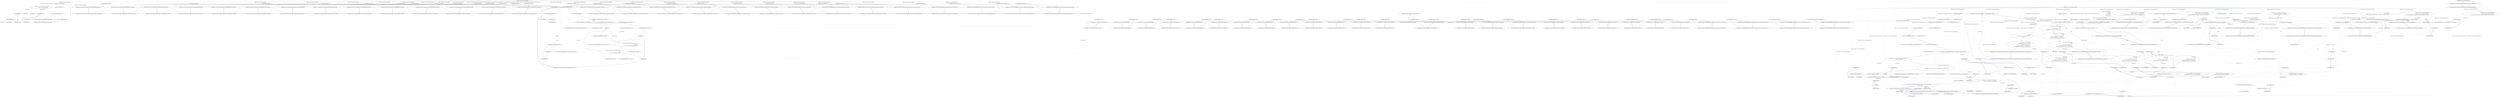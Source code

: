 digraph  {
n215 [label="Hangfire.Core.Tests.Common.JobArgumentFacts", span=""];
n216 [label=T, span=""];
n217 [label=converter, span=""];
n0 [cluster="Hangfire.Core.Tests.Common.JobArgumentFacts.JobArgumentFacts()", label="Entry Hangfire.Core.Tests.Common.JobArgumentFacts.JobArgumentFacts()", span="16-16"];
n1 [cluster="Hangfire.Core.Tests.Common.JobArgumentFacts.JobArgumentFacts()", label="_activator = new Mock<JobActivator>()", span="18-18"];
n2 [cluster="Hangfire.Core.Tests.Common.JobArgumentFacts.JobArgumentFacts()", label="_activator.Setup(x => x.ActivateJob(It.IsAny<Type>()))\r\n				      .Returns(() => new JobArgumentFacts())", span="19-20"];
n5 [cluster="Mock<JobActivator>.cstr", label="Entry Mock<JobActivator>.cstr", span=""];
n3 [cluster="Hangfire.Core.Tests.Common.JobArgumentFacts.JobArgumentFacts()", label="_token = new Mock<IJobCancellationToken>()", span="22-22"];
n6 [cluster="Unk.Setup", label="Entry Unk.Setup", span=""];
n7 [cluster="Unk.Returns", label="Entry Unk.Returns", span=""];
n9 [cluster="lambda expression", label="Entry lambda expression", span="19-19"];
n14 [cluster="lambda expression", label="Entry lambda expression", span="20-20"];
n4 [cluster="Hangfire.Core.Tests.Common.JobArgumentFacts.JobArgumentFacts()", label="Exit Hangfire.Core.Tests.Common.JobArgumentFacts.JobArgumentFacts()", span="16-16"];
n8 [cluster="Mock<IJobCancellationToken>.cstr", label="Entry Mock<IJobCancellationToken>.cstr", span=""];
n10 [cluster="lambda expression", label="x.ActivateJob(It.IsAny<Type>())", span="19-19"];
n11 [cluster="lambda expression", label="Exit lambda expression", span="19-19"];
n12 [cluster="Unk.>", label="Entry Unk.>", span=""];
n13 [cluster="Unk.ActivateJob", label="Entry Unk.ActivateJob", span=""];
n15 [cluster="lambda expression", label="new JobArgumentFacts()", span="20-20"];
n16 [cluster="lambda expression", label="Exit lambda expression", span="20-20"];
n17 [cluster="Hangfire.Core.Tests.Common.JobArgumentFacts.Method(bool)", label="Entry Hangfire.Core.Tests.Common.JobArgumentFacts.Method(bool)", span="26-26"];
n18 [cluster="Hangfire.Core.Tests.Common.JobArgumentFacts.Method(bool)", label="Assert.Equal(BooleanValue, value)", span="26-26"];
n19 [cluster="Hangfire.Core.Tests.Common.JobArgumentFacts.Method(bool)", label="Exit Hangfire.Core.Tests.Common.JobArgumentFacts.Method(bool)", span="26-26"];
n20 [cluster="Unk.Equal", label="Entry Unk.Equal", span=""];
n21 [cluster="Hangfire.Core.Tests.Common.JobArgumentFacts.BooleanArguments_AreBeingCorrectlyDeserialized()", label="Entry Hangfire.Core.Tests.Common.JobArgumentFacts.BooleanArguments_AreBeingCorrectlyDeserialized()", span="29-29"];
n22 [cluster="Hangfire.Core.Tests.Common.JobArgumentFacts.BooleanArguments_AreBeingCorrectlyDeserialized()", label="CreateAndPerform(BooleanValue)", span="31-31"];
n23 [cluster="Hangfire.Core.Tests.Common.JobArgumentFacts.BooleanArguments_AreBeingCorrectlyDeserialized()", label="Exit Hangfire.Core.Tests.Common.JobArgumentFacts.BooleanArguments_AreBeingCorrectlyDeserialized()", span="29-29"];
n24 [cluster="Hangfire.Core.Tests.Common.JobArgumentFacts.CreateAndPerform<T>(T, bool)", label="Entry Hangfire.Core.Tests.Common.JobArgumentFacts.CreateAndPerform<T>(T, bool)", span="292-292"];
n25 [cluster="Hangfire.Core.Tests.Common.JobArgumentFacts.Method(byte)", label="Entry Hangfire.Core.Tests.Common.JobArgumentFacts.Method(byte)", span="35-35"];
n26 [cluster="Hangfire.Core.Tests.Common.JobArgumentFacts.Method(byte)", label="Assert.Equal(ByteValue, value)", span="35-35"];
n27 [cluster="Hangfire.Core.Tests.Common.JobArgumentFacts.Method(byte)", label="Exit Hangfire.Core.Tests.Common.JobArgumentFacts.Method(byte)", span="35-35"];
n28 [cluster="Hangfire.Core.Tests.Common.JobArgumentFacts.ByteValues_AreBeingCorrectlyDeserialized()", label="Entry Hangfire.Core.Tests.Common.JobArgumentFacts.ByteValues_AreBeingCorrectlyDeserialized()", span="38-38"];
n29 [cluster="Hangfire.Core.Tests.Common.JobArgumentFacts.ByteValues_AreBeingCorrectlyDeserialized()", label="CreateAndPerform(ByteValue)", span="40-40"];
n30 [cluster="Hangfire.Core.Tests.Common.JobArgumentFacts.ByteValues_AreBeingCorrectlyDeserialized()", label="Exit Hangfire.Core.Tests.Common.JobArgumentFacts.ByteValues_AreBeingCorrectlyDeserialized()", span="38-38"];
n31 [cluster="Hangfire.Core.Tests.Common.JobArgumentFacts.Method(sbyte)", label="Entry Hangfire.Core.Tests.Common.JobArgumentFacts.Method(sbyte)", span="44-44"];
n32 [cluster="Hangfire.Core.Tests.Common.JobArgumentFacts.Method(sbyte)", label="Assert.Equal(SByteValue, value)", span="44-44"];
n33 [cluster="Hangfire.Core.Tests.Common.JobArgumentFacts.Method(sbyte)", label="Exit Hangfire.Core.Tests.Common.JobArgumentFacts.Method(sbyte)", span="44-44"];
n34 [cluster="Hangfire.Core.Tests.Common.JobArgumentFacts.SByteValues_AreBeingCorrectlyDeserialized()", label="Entry Hangfire.Core.Tests.Common.JobArgumentFacts.SByteValues_AreBeingCorrectlyDeserialized()", span="47-47"];
n35 [cluster="Hangfire.Core.Tests.Common.JobArgumentFacts.SByteValues_AreBeingCorrectlyDeserialized()", label="CreateAndPerform(SByteValue)", span="49-49"];
n36 [cluster="Hangfire.Core.Tests.Common.JobArgumentFacts.SByteValues_AreBeingCorrectlyDeserialized()", label="Exit Hangfire.Core.Tests.Common.JobArgumentFacts.SByteValues_AreBeingCorrectlyDeserialized()", span="47-47"];
n37 [cluster="Hangfire.Core.Tests.Common.JobArgumentFacts.Method(char)", label="Entry Hangfire.Core.Tests.Common.JobArgumentFacts.Method(char)", span="53-53"];
n38 [cluster="Hangfire.Core.Tests.Common.JobArgumentFacts.Method(char)", label="Assert.Equal(CharValue, value)", span="53-53"];
n39 [cluster="Hangfire.Core.Tests.Common.JobArgumentFacts.Method(char)", label="Exit Hangfire.Core.Tests.Common.JobArgumentFacts.Method(char)", span="53-53"];
n40 [cluster="Hangfire.Core.Tests.Common.JobArgumentFacts.CharValues_AreBeingCorrectlyDeserialized()", label="Entry Hangfire.Core.Tests.Common.JobArgumentFacts.CharValues_AreBeingCorrectlyDeserialized()", span="56-56"];
n41 [cluster="Hangfire.Core.Tests.Common.JobArgumentFacts.CharValues_AreBeingCorrectlyDeserialized()", label="CreateAndPerform(CharValue)", span="58-58"];
n42 [cluster="Hangfire.Core.Tests.Common.JobArgumentFacts.CharValues_AreBeingCorrectlyDeserialized()", label="Exit Hangfire.Core.Tests.Common.JobArgumentFacts.CharValues_AreBeingCorrectlyDeserialized()", span="56-56"];
n43 [cluster="Hangfire.Core.Tests.Common.JobArgumentFacts.Method(decimal)", label="Entry Hangfire.Core.Tests.Common.JobArgumentFacts.Method(decimal)", span="62-62"];
n44 [cluster="Hangfire.Core.Tests.Common.JobArgumentFacts.Method(decimal)", label="Assert.Equal(DecimalValue, value)", span="62-62"];
n45 [cluster="Hangfire.Core.Tests.Common.JobArgumentFacts.Method(decimal)", label="Exit Hangfire.Core.Tests.Common.JobArgumentFacts.Method(decimal)", span="62-62"];
n46 [cluster="Hangfire.Core.Tests.Common.JobArgumentFacts.DecimalValues_AreBeingCorrectlyDeserialized()", label="Entry Hangfire.Core.Tests.Common.JobArgumentFacts.DecimalValues_AreBeingCorrectlyDeserialized()", span="65-65"];
n47 [cluster="Hangfire.Core.Tests.Common.JobArgumentFacts.DecimalValues_AreBeingCorrectlyDeserialized()", label="CreateAndPerform(DecimalValue)", span="67-67"];
n48 [cluster="Hangfire.Core.Tests.Common.JobArgumentFacts.DecimalValues_AreBeingCorrectlyDeserialized()", label="Exit Hangfire.Core.Tests.Common.JobArgumentFacts.DecimalValues_AreBeingCorrectlyDeserialized()", span="65-65"];
n49 [cluster="Hangfire.Core.Tests.Common.JobArgumentFacts.Method(double)", label="Entry Hangfire.Core.Tests.Common.JobArgumentFacts.Method(double)", span="71-71"];
n50 [cluster="Hangfire.Core.Tests.Common.JobArgumentFacts.Method(double)", label="Assert.Equal(DoubleValue, value)", span="71-71"];
n51 [cluster="Hangfire.Core.Tests.Common.JobArgumentFacts.Method(double)", label="Exit Hangfire.Core.Tests.Common.JobArgumentFacts.Method(double)", span="71-71"];
n52 [cluster="Hangfire.Core.Tests.Common.JobArgumentFacts.DoubleValues_AreBeingCorrectlyDeserialized()", label="Entry Hangfire.Core.Tests.Common.JobArgumentFacts.DoubleValues_AreBeingCorrectlyDeserialized()", span="74-74"];
n53 [cluster="Hangfire.Core.Tests.Common.JobArgumentFacts.DoubleValues_AreBeingCorrectlyDeserialized()", label="CreateAndPerform(DoubleValue)", span="76-76"];
n54 [cluster="Hangfire.Core.Tests.Common.JobArgumentFacts.DoubleValues_AreBeingCorrectlyDeserialized()", label="Exit Hangfire.Core.Tests.Common.JobArgumentFacts.DoubleValues_AreBeingCorrectlyDeserialized()", span="74-74"];
n55 [cluster="Hangfire.Core.Tests.Common.JobArgumentFacts.Method(float)", label="Entry Hangfire.Core.Tests.Common.JobArgumentFacts.Method(float)", span="80-80"];
n56 [cluster="Hangfire.Core.Tests.Common.JobArgumentFacts.Method(float)", label="Assert.Equal(SingleValue, value)", span="80-80"];
n57 [cluster="Hangfire.Core.Tests.Common.JobArgumentFacts.Method(float)", label="Exit Hangfire.Core.Tests.Common.JobArgumentFacts.Method(float)", span="80-80"];
n58 [cluster="Hangfire.Core.Tests.Common.JobArgumentFacts.SingleValues_AreBeingCorrectlyDeserialized()", label="Entry Hangfire.Core.Tests.Common.JobArgumentFacts.SingleValues_AreBeingCorrectlyDeserialized()", span="83-83"];
n59 [cluster="Hangfire.Core.Tests.Common.JobArgumentFacts.SingleValues_AreBeingCorrectlyDeserialized()", label="CreateAndPerform(SingleValue)", span="85-85"];
n60 [cluster="Hangfire.Core.Tests.Common.JobArgumentFacts.SingleValues_AreBeingCorrectlyDeserialized()", label="Exit Hangfire.Core.Tests.Common.JobArgumentFacts.SingleValues_AreBeingCorrectlyDeserialized()", span="83-83"];
n61 [cluster="Hangfire.Core.Tests.Common.JobArgumentFacts.Method(int)", label="Entry Hangfire.Core.Tests.Common.JobArgumentFacts.Method(int)", span="89-89"];
n62 [cluster="Hangfire.Core.Tests.Common.JobArgumentFacts.Method(int)", label="Assert.Equal(Int32Value, value)", span="89-89"];
n63 [cluster="Hangfire.Core.Tests.Common.JobArgumentFacts.Method(int)", label="Exit Hangfire.Core.Tests.Common.JobArgumentFacts.Method(int)", span="89-89"];
n64 [cluster="Hangfire.Core.Tests.Common.JobArgumentFacts.Int32Values_AreBeingCorrectlyDeserialized()", label="Entry Hangfire.Core.Tests.Common.JobArgumentFacts.Int32Values_AreBeingCorrectlyDeserialized()", span="92-92"];
n65 [cluster="Hangfire.Core.Tests.Common.JobArgumentFacts.Int32Values_AreBeingCorrectlyDeserialized()", label="CreateAndPerform(Int32Value)", span="94-94"];
n66 [cluster="Hangfire.Core.Tests.Common.JobArgumentFacts.Int32Values_AreBeingCorrectlyDeserialized()", label="Exit Hangfire.Core.Tests.Common.JobArgumentFacts.Int32Values_AreBeingCorrectlyDeserialized()", span="92-92"];
n67 [cluster="Hangfire.Core.Tests.Common.JobArgumentFacts.Method(uint)", label="Entry Hangfire.Core.Tests.Common.JobArgumentFacts.Method(uint)", span="98-98"];
n68 [cluster="Hangfire.Core.Tests.Common.JobArgumentFacts.Method(uint)", label="Assert.Equal(UInt32Value, value)", span="98-98"];
n69 [cluster="Hangfire.Core.Tests.Common.JobArgumentFacts.Method(uint)", label="Exit Hangfire.Core.Tests.Common.JobArgumentFacts.Method(uint)", span="98-98"];
n70 [cluster="Hangfire.Core.Tests.Common.JobArgumentFacts.UInt32Values_AreBeingCorrectlyDeserialized()", label="Entry Hangfire.Core.Tests.Common.JobArgumentFacts.UInt32Values_AreBeingCorrectlyDeserialized()", span="101-101"];
n71 [cluster="Hangfire.Core.Tests.Common.JobArgumentFacts.UInt32Values_AreBeingCorrectlyDeserialized()", label="CreateAndPerform(UInt32Value)", span="103-103"];
n72 [cluster="Hangfire.Core.Tests.Common.JobArgumentFacts.UInt32Values_AreBeingCorrectlyDeserialized()", label="Exit Hangfire.Core.Tests.Common.JobArgumentFacts.UInt32Values_AreBeingCorrectlyDeserialized()", span="101-101"];
n73 [cluster="Hangfire.Core.Tests.Common.JobArgumentFacts.Method(long)", label="Entry Hangfire.Core.Tests.Common.JobArgumentFacts.Method(long)", span="107-107"];
n74 [cluster="Hangfire.Core.Tests.Common.JobArgumentFacts.Method(long)", label="Assert.Equal(Int64Value, value)", span="107-107"];
n75 [cluster="Hangfire.Core.Tests.Common.JobArgumentFacts.Method(long)", label="Exit Hangfire.Core.Tests.Common.JobArgumentFacts.Method(long)", span="107-107"];
n76 [cluster="Hangfire.Core.Tests.Common.JobArgumentFacts.Int64Values_AreBeingCorrectyDeserialized()", label="Entry Hangfire.Core.Tests.Common.JobArgumentFacts.Int64Values_AreBeingCorrectyDeserialized()", span="110-110"];
n77 [cluster="Hangfire.Core.Tests.Common.JobArgumentFacts.Int64Values_AreBeingCorrectyDeserialized()", label="CreateAndPerform(Int64Value)", span="112-112"];
n78 [cluster="Hangfire.Core.Tests.Common.JobArgumentFacts.Int64Values_AreBeingCorrectyDeserialized()", label="Exit Hangfire.Core.Tests.Common.JobArgumentFacts.Int64Values_AreBeingCorrectyDeserialized()", span="110-110"];
n79 [cluster="Hangfire.Core.Tests.Common.JobArgumentFacts.Method(ulong)", label="Entry Hangfire.Core.Tests.Common.JobArgumentFacts.Method(ulong)", span="116-116"];
n80 [cluster="Hangfire.Core.Tests.Common.JobArgumentFacts.Method(ulong)", label="Assert.Equal(UInt64Value, value)", span="116-116"];
n81 [cluster="Hangfire.Core.Tests.Common.JobArgumentFacts.Method(ulong)", label="Exit Hangfire.Core.Tests.Common.JobArgumentFacts.Method(ulong)", span="116-116"];
n82 [cluster="Hangfire.Core.Tests.Common.JobArgumentFacts.UInt64Values_AreBeingCorrectlyDeserialized()", label="Entry Hangfire.Core.Tests.Common.JobArgumentFacts.UInt64Values_AreBeingCorrectlyDeserialized()", span="119-119"];
n83 [cluster="Hangfire.Core.Tests.Common.JobArgumentFacts.UInt64Values_AreBeingCorrectlyDeserialized()", label="CreateAndPerform(UInt64Value)", span="121-121"];
n84 [cluster="Hangfire.Core.Tests.Common.JobArgumentFacts.UInt64Values_AreBeingCorrectlyDeserialized()", label="Exit Hangfire.Core.Tests.Common.JobArgumentFacts.UInt64Values_AreBeingCorrectlyDeserialized()", span="119-119"];
n85 [cluster="Hangfire.Core.Tests.Common.JobArgumentFacts.Method(short)", label="Entry Hangfire.Core.Tests.Common.JobArgumentFacts.Method(short)", span="125-125"];
n86 [cluster="Hangfire.Core.Tests.Common.JobArgumentFacts.Method(short)", label="Assert.Equal(Int16Value, value)", span="125-125"];
n87 [cluster="Hangfire.Core.Tests.Common.JobArgumentFacts.Method(short)", label="Exit Hangfire.Core.Tests.Common.JobArgumentFacts.Method(short)", span="125-125"];
n88 [cluster="Hangfire.Core.Tests.Common.JobArgumentFacts.Int16Values_AreBeingCorrectlyDeserialized()", label="Entry Hangfire.Core.Tests.Common.JobArgumentFacts.Int16Values_AreBeingCorrectlyDeserialized()", span="128-128"];
n89 [cluster="Hangfire.Core.Tests.Common.JobArgumentFacts.Int16Values_AreBeingCorrectlyDeserialized()", label="CreateAndPerform(Int16Value)", span="130-130"];
n90 [cluster="Hangfire.Core.Tests.Common.JobArgumentFacts.Int16Values_AreBeingCorrectlyDeserialized()", label="Exit Hangfire.Core.Tests.Common.JobArgumentFacts.Int16Values_AreBeingCorrectlyDeserialized()", span="128-128"];
n91 [cluster="Hangfire.Core.Tests.Common.JobArgumentFacts.Method(ushort)", label="Entry Hangfire.Core.Tests.Common.JobArgumentFacts.Method(ushort)", span="134-134"];
n92 [cluster="Hangfire.Core.Tests.Common.JobArgumentFacts.Method(ushort)", label="Assert.Equal(UInt16Value, value)", span="134-134"];
n93 [cluster="Hangfire.Core.Tests.Common.JobArgumentFacts.Method(ushort)", label="Exit Hangfire.Core.Tests.Common.JobArgumentFacts.Method(ushort)", span="134-134"];
n94 [cluster="Hangfire.Core.Tests.Common.JobArgumentFacts.UInt16Values_AreBeingCorrectlyDeserialized()", label="Entry Hangfire.Core.Tests.Common.JobArgumentFacts.UInt16Values_AreBeingCorrectlyDeserialized()", span="137-137"];
n95 [cluster="Hangfire.Core.Tests.Common.JobArgumentFacts.UInt16Values_AreBeingCorrectlyDeserialized()", label="CreateAndPerform(UInt16Value)", span="139-139"];
n96 [cluster="Hangfire.Core.Tests.Common.JobArgumentFacts.UInt16Values_AreBeingCorrectlyDeserialized()", label="Exit Hangfire.Core.Tests.Common.JobArgumentFacts.UInt16Values_AreBeingCorrectlyDeserialized()", span="137-137"];
n97 [cluster="Hangfire.Core.Tests.Common.JobArgumentFacts.Method(string)", label="Entry Hangfire.Core.Tests.Common.JobArgumentFacts.Method(string)", span="143-143"];
n98 [cluster="Hangfire.Core.Tests.Common.JobArgumentFacts.Method(string)", label="Assert.Equal(StringValue, value)", span="143-143"];
n99 [cluster="Hangfire.Core.Tests.Common.JobArgumentFacts.Method(string)", label="Exit Hangfire.Core.Tests.Common.JobArgumentFacts.Method(string)", span="143-143"];
n100 [cluster="Hangfire.Core.Tests.Common.JobArgumentFacts.StringValues_AreBeingCorrectlyDeserialized()", label="Entry Hangfire.Core.Tests.Common.JobArgumentFacts.StringValues_AreBeingCorrectlyDeserialized()", span="146-146"];
n101 [cluster="Hangfire.Core.Tests.Common.JobArgumentFacts.StringValues_AreBeingCorrectlyDeserialized()", label="CreateAndPerform(StringValue)", span="148-148"];
n102 [cluster="Hangfire.Core.Tests.Common.JobArgumentFacts.StringValues_AreBeingCorrectlyDeserialized()", label="Exit Hangfire.Core.Tests.Common.JobArgumentFacts.StringValues_AreBeingCorrectlyDeserialized()", span="146-146"];
n103 [cluster="Hangfire.Core.Tests.Common.JobArgumentFacts.Method(System.TimeSpan)", label="Entry Hangfire.Core.Tests.Common.JobArgumentFacts.Method(System.TimeSpan)", span="152-152"];
n104 [cluster="Hangfire.Core.Tests.Common.JobArgumentFacts.Method(System.TimeSpan)", label="Assert.Equal(TimeSpanValue, value)", span="152-152"];
n105 [cluster="Hangfire.Core.Tests.Common.JobArgumentFacts.Method(System.TimeSpan)", label="Exit Hangfire.Core.Tests.Common.JobArgumentFacts.Method(System.TimeSpan)", span="152-152"];
n106 [cluster="Hangfire.Core.Tests.Common.JobArgumentFacts.TimeSpanValues_AreBeingCorrectlyDeserialized()", label="Entry Hangfire.Core.Tests.Common.JobArgumentFacts.TimeSpanValues_AreBeingCorrectlyDeserialized()", span="155-155"];
n107 [cluster="Hangfire.Core.Tests.Common.JobArgumentFacts.TimeSpanValues_AreBeingCorrectlyDeserialized()", label="CreateAndPerform(TimeSpanValue)", span="157-157"];
n108 [cluster="Hangfire.Core.Tests.Common.JobArgumentFacts.TimeSpanValues_AreBeingCorrectlyDeserialized()", label="Exit Hangfire.Core.Tests.Common.JobArgumentFacts.TimeSpanValues_AreBeingCorrectlyDeserialized()", span="155-155"];
n109 [cluster="Hangfire.Core.Tests.Common.JobArgumentFacts.Method(object)", label="Entry Hangfire.Core.Tests.Common.JobArgumentFacts.Method(object)", span="161-161"];
n110 [cluster="Hangfire.Core.Tests.Common.JobArgumentFacts.Method(object)", label="Assert.Equal(ObjectValue, value)", span="161-161"];
n111 [cluster="Hangfire.Core.Tests.Common.JobArgumentFacts.Method(object)", label="Exit Hangfire.Core.Tests.Common.JobArgumentFacts.Method(object)", span="161-161"];
n112 [cluster="Hangfire.Core.Tests.Common.JobArgumentFacts.ObjectValues_AreBeingDeserializedAsStrings()", label="Entry Hangfire.Core.Tests.Common.JobArgumentFacts.ObjectValues_AreBeingDeserializedAsStrings()", span="164-164"];
n113 [cluster="Hangfire.Core.Tests.Common.JobArgumentFacts.ObjectValues_AreBeingDeserializedAsStrings()", label="CreateAndPerform(ObjectValue)", span="166-166"];
n114 [cluster="Hangfire.Core.Tests.Common.JobArgumentFacts.ObjectValues_AreBeingDeserializedAsStrings()", label="Exit Hangfire.Core.Tests.Common.JobArgumentFacts.ObjectValues_AreBeingDeserializedAsStrings()", span="164-164"];
n115 [cluster="Hangfire.Core.Tests.Common.JobArgumentFacts.Method(System.DateTimeOffset)", label="Entry Hangfire.Core.Tests.Common.JobArgumentFacts.Method(System.DateTimeOffset)", span="170-170"];
n116 [cluster="Hangfire.Core.Tests.Common.JobArgumentFacts.Method(System.DateTimeOffset)", label="Assert.Equal(DateTimeOffsetValue, value)", span="170-170"];
n117 [cluster="Hangfire.Core.Tests.Common.JobArgumentFacts.Method(System.DateTimeOffset)", label="Exit Hangfire.Core.Tests.Common.JobArgumentFacts.Method(System.DateTimeOffset)", span="170-170"];
n118 [cluster="Hangfire.Core.Tests.Common.JobArgumentFacts.DateTimeOffsetValues_AreBeingDeserializedCorrectly()", label="Entry Hangfire.Core.Tests.Common.JobArgumentFacts.DateTimeOffsetValues_AreBeingDeserializedCorrectly()", span="173-173"];
n119 [cluster="Hangfire.Core.Tests.Common.JobArgumentFacts.DateTimeOffsetValues_AreBeingDeserializedCorrectly()", label="CreateAndPerform(DateTimeOffsetValue)", span="175-175"];
n120 [cluster="Hangfire.Core.Tests.Common.JobArgumentFacts.DateTimeOffsetValues_AreBeingDeserializedCorrectly()", label="Exit Hangfire.Core.Tests.Common.JobArgumentFacts.DateTimeOffsetValues_AreBeingDeserializedCorrectly()", span="173-173"];
n121 [cluster="Hangfire.Core.Tests.Common.JobArgumentFacts.Method(System.Globalization.CultureInfo)", label="Entry Hangfire.Core.Tests.Common.JobArgumentFacts.Method(System.Globalization.CultureInfo)", span="179-179"];
n122 [cluster="Hangfire.Core.Tests.Common.JobArgumentFacts.Method(System.Globalization.CultureInfo)", label="Assert.Equal(CultureInfoValue, value)", span="179-179"];
n123 [cluster="Hangfire.Core.Tests.Common.JobArgumentFacts.Method(System.Globalization.CultureInfo)", label="Exit Hangfire.Core.Tests.Common.JobArgumentFacts.Method(System.Globalization.CultureInfo)", span="179-179"];
n124 [cluster="Hangfire.Core.Tests.Common.JobArgumentFacts.CultureInfoValues_AreBeingDeserializedCorrectly()", label="Entry Hangfire.Core.Tests.Common.JobArgumentFacts.CultureInfoValues_AreBeingDeserializedCorrectly()", span="182-182"];
n125 [cluster="Hangfire.Core.Tests.Common.JobArgumentFacts.CultureInfoValues_AreBeingDeserializedCorrectly()", label="CreateAndPerform(CultureInfoValue)", span="184-184"];
n126 [cluster="Hangfire.Core.Tests.Common.JobArgumentFacts.CultureInfoValues_AreBeingDeserializedCorrectly()", label="Exit Hangfire.Core.Tests.Common.JobArgumentFacts.CultureInfoValues_AreBeingDeserializedCorrectly()", span="182-182"];
n127 [cluster="Hangfire.Core.Tests.Common.JobArgumentFacts.Method(System.DayOfWeek)", label="Entry Hangfire.Core.Tests.Common.JobArgumentFacts.Method(System.DayOfWeek)", span="188-188"];
n128 [cluster="Hangfire.Core.Tests.Common.JobArgumentFacts.Method(System.DayOfWeek)", label="Assert.Equal(EnumValue, value)", span="188-188"];
n129 [cluster="Hangfire.Core.Tests.Common.JobArgumentFacts.Method(System.DayOfWeek)", label="Exit Hangfire.Core.Tests.Common.JobArgumentFacts.Method(System.DayOfWeek)", span="188-188"];
n130 [cluster="Hangfire.Core.Tests.Common.JobArgumentFacts.EnumValues_AreBeingDeserializedCorrectly()", label="Entry Hangfire.Core.Tests.Common.JobArgumentFacts.EnumValues_AreBeingDeserializedCorrectly()", span="191-191"];
n131 [cluster="Hangfire.Core.Tests.Common.JobArgumentFacts.EnumValues_AreBeingDeserializedCorrectly()", label="CreateAndPerform(EnumValue)", span="193-193"];
n132 [cluster="Hangfire.Core.Tests.Common.JobArgumentFacts.EnumValues_AreBeingDeserializedCorrectly()", label="Exit Hangfire.Core.Tests.Common.JobArgumentFacts.EnumValues_AreBeingDeserializedCorrectly()", span="191-191"];
n133 [cluster="Hangfire.Core.Tests.Common.JobArgumentFacts.Method(System.Guid)", label="Entry Hangfire.Core.Tests.Common.JobArgumentFacts.Method(System.Guid)", span="197-197"];
n134 [cluster="Hangfire.Core.Tests.Common.JobArgumentFacts.Method(System.Guid)", label="Assert.Equal(GuidValue, value)", span="197-197"];
n135 [cluster="Hangfire.Core.Tests.Common.JobArgumentFacts.Method(System.Guid)", label="Exit Hangfire.Core.Tests.Common.JobArgumentFacts.Method(System.Guid)", span="197-197"];
n136 [cluster="Hangfire.Core.Tests.Common.JobArgumentFacts.GuidValues_AreBeingCorrectlyDeserialized()", label="Entry Hangfire.Core.Tests.Common.JobArgumentFacts.GuidValues_AreBeingCorrectlyDeserialized()", span="200-200"];
n137 [cluster="Hangfire.Core.Tests.Common.JobArgumentFacts.GuidValues_AreBeingCorrectlyDeserialized()", label="CreateAndPerform(GuidValue)", span="202-202"];
n138 [cluster="Hangfire.Core.Tests.Common.JobArgumentFacts.GuidValues_AreBeingCorrectlyDeserialized()", label="Exit Hangfire.Core.Tests.Common.JobArgumentFacts.GuidValues_AreBeingCorrectlyDeserialized()", span="200-200"];
n139 [cluster="Hangfire.Core.Tests.Common.JobArgumentFacts.Method(System.Uri)", label="Entry Hangfire.Core.Tests.Common.JobArgumentFacts.Method(System.Uri)", span="206-206"];
n140 [cluster="Hangfire.Core.Tests.Common.JobArgumentFacts.Method(System.Uri)", label="Assert.Equal(UriValue, value)", span="206-206"];
n141 [cluster="Hangfire.Core.Tests.Common.JobArgumentFacts.Method(System.Uri)", label="Exit Hangfire.Core.Tests.Common.JobArgumentFacts.Method(System.Uri)", span="206-206"];
n142 [cluster="Hangfire.Core.Tests.Common.JobArgumentFacts.UriValues_AreBeingCorrectlyDeserialized()", label="Entry Hangfire.Core.Tests.Common.JobArgumentFacts.UriValues_AreBeingCorrectlyDeserialized()", span="209-209"];
n143 [cluster="Hangfire.Core.Tests.Common.JobArgumentFacts.UriValues_AreBeingCorrectlyDeserialized()", label="CreateAndPerform(UriValue)", span="211-211"];
n144 [cluster="Hangfire.Core.Tests.Common.JobArgumentFacts.UriValues_AreBeingCorrectlyDeserialized()", label="Exit Hangfire.Core.Tests.Common.JobArgumentFacts.UriValues_AreBeingCorrectlyDeserialized()", span="209-209"];
n145 [cluster="Hangfire.Core.Tests.Common.JobArgumentFacts.Method(long?)", label="Entry Hangfire.Core.Tests.Common.JobArgumentFacts.Method(long?)", span="215-215"];
n146 [cluster="Hangfire.Core.Tests.Common.JobArgumentFacts.Method(long?)", label="Assert.Equal(NotNullNullableValue, value)", span="215-215"];
n147 [cluster="Hangfire.Core.Tests.Common.JobArgumentFacts.Method(long?)", label="Exit Hangfire.Core.Tests.Common.JobArgumentFacts.Method(long?)", span="215-215"];
n148 [cluster="Hangfire.Core.Tests.Common.JobArgumentFacts.NotNullNullableValues_AreBeingCorrectlyDeserialized()", label="Entry Hangfire.Core.Tests.Common.JobArgumentFacts.NotNullNullableValues_AreBeingCorrectlyDeserialized()", span="218-218"];
n149 [cluster="Hangfire.Core.Tests.Common.JobArgumentFacts.NotNullNullableValues_AreBeingCorrectlyDeserialized()", label="CreateAndPerform(NotNullNullableValue)", span="220-220"];
n150 [cluster="Hangfire.Core.Tests.Common.JobArgumentFacts.NotNullNullableValues_AreBeingCorrectlyDeserialized()", label="Exit Hangfire.Core.Tests.Common.JobArgumentFacts.NotNullNullableValues_AreBeingCorrectlyDeserialized()", span="218-218"];
n151 [cluster="Hangfire.Core.Tests.Common.JobArgumentFacts.Method(int?)", label="Entry Hangfire.Core.Tests.Common.JobArgumentFacts.Method(int?)", span="224-224"];
n152 [cluster="Hangfire.Core.Tests.Common.JobArgumentFacts.Method(int?)", label="Assert.Equal(NullNullableValue, value)", span="224-224"];
n153 [cluster="Hangfire.Core.Tests.Common.JobArgumentFacts.Method(int?)", label="Exit Hangfire.Core.Tests.Common.JobArgumentFacts.Method(int?)", span="224-224"];
n154 [cluster="Hangfire.Core.Tests.Common.JobArgumentFacts.NullNullableValues_AreBeingCorrectlyDeserialized()", label="Entry Hangfire.Core.Tests.Common.JobArgumentFacts.NullNullableValues_AreBeingCorrectlyDeserialized()", span="227-227"];
n155 [cluster="Hangfire.Core.Tests.Common.JobArgumentFacts.NullNullableValues_AreBeingCorrectlyDeserialized()", label="CreateAndPerform(NullNullableValue)", span="229-229"];
n156 [cluster="Hangfire.Core.Tests.Common.JobArgumentFacts.NullNullableValues_AreBeingCorrectlyDeserialized()", label="Exit Hangfire.Core.Tests.Common.JobArgumentFacts.NullNullableValues_AreBeingCorrectlyDeserialized()", span="227-227"];
n157 [cluster="Hangfire.Core.Tests.Common.JobArgumentFacts.Method(string[])", label="Entry Hangfire.Core.Tests.Common.JobArgumentFacts.Method(string[])", span="233-233"];
n158 [cluster="Hangfire.Core.Tests.Common.JobArgumentFacts.Method(string[])", label="Assert.Equal(ArrayValue, value)", span="233-233"];
n159 [cluster="Hangfire.Core.Tests.Common.JobArgumentFacts.Method(string[])", label="Exit Hangfire.Core.Tests.Common.JobArgumentFacts.Method(string[])", span="233-233"];
n160 [cluster="Hangfire.Core.Tests.Common.JobArgumentFacts.ArrayValues_AreBeingCorrectlyDeserialized_FromJson()", label="Entry Hangfire.Core.Tests.Common.JobArgumentFacts.ArrayValues_AreBeingCorrectlyDeserialized_FromJson()", span="236-236"];
n161 [cluster="Hangfire.Core.Tests.Common.JobArgumentFacts.ArrayValues_AreBeingCorrectlyDeserialized_FromJson()", label="CreateAndPerform(ArrayValue, true)", span="238-238"];
n162 [cluster="Hangfire.Core.Tests.Common.JobArgumentFacts.ArrayValues_AreBeingCorrectlyDeserialized_FromJson()", label="Exit Hangfire.Core.Tests.Common.JobArgumentFacts.ArrayValues_AreBeingCorrectlyDeserialized_FromJson()", span="236-236"];
n163 [cluster="Hangfire.Core.Tests.Common.JobArgumentFacts.Method(System.Collections.Generic.List<System.DateTime>)", label="Entry Hangfire.Core.Tests.Common.JobArgumentFacts.Method(System.Collections.Generic.List<System.DateTime>)", span="242-242"];
n164 [cluster="Hangfire.Core.Tests.Common.JobArgumentFacts.Method(System.Collections.Generic.List<System.DateTime>)", label="Assert.Equal(ListValue, value)", span="242-242"];
n165 [cluster="Hangfire.Core.Tests.Common.JobArgumentFacts.Method(System.Collections.Generic.List<System.DateTime>)", label="Exit Hangfire.Core.Tests.Common.JobArgumentFacts.Method(System.Collections.Generic.List<System.DateTime>)", span="242-242"];
n166 [cluster="Hangfire.Core.Tests.Common.JobArgumentFacts.ListValues_AreBeingCorrectlyDeserialized_FromJson()", label="Entry Hangfire.Core.Tests.Common.JobArgumentFacts.ListValues_AreBeingCorrectlyDeserialized_FromJson()", span="245-245"];
n167 [cluster="Hangfire.Core.Tests.Common.JobArgumentFacts.ListValues_AreBeingCorrectlyDeserialized_FromJson()", label="CreateAndPerform(ListValue, true)", span="247-247"];
n168 [cluster="Hangfire.Core.Tests.Common.JobArgumentFacts.ListValues_AreBeingCorrectlyDeserialized_FromJson()", label="Exit Hangfire.Core.Tests.Common.JobArgumentFacts.ListValues_AreBeingCorrectlyDeserialized_FromJson()", span="245-245"];
n169 [cluster="Hangfire.Core.Tests.Common.JobArgumentFacts.Method(System.Collections.Generic.Dictionary<System.TimeSpan, string>)", label="Entry Hangfire.Core.Tests.Common.JobArgumentFacts.Method(System.Collections.Generic.Dictionary<System.TimeSpan, string>)", span="255-255"];
n170 [cluster="Hangfire.Core.Tests.Common.JobArgumentFacts.Method(System.Collections.Generic.Dictionary<System.TimeSpan, string>)", label="Assert.Equal(DictionaryValue, value)", span="255-255"];
n171 [cluster="Hangfire.Core.Tests.Common.JobArgumentFacts.Method(System.Collections.Generic.Dictionary<System.TimeSpan, string>)", label="Exit Hangfire.Core.Tests.Common.JobArgumentFacts.Method(System.Collections.Generic.Dictionary<System.TimeSpan, string>)", span="255-255"];
n172 [cluster="Hangfire.Core.Tests.Common.JobArgumentFacts.DictionaryValues_AreBeingCorrectlyDeserialized_FromJson()", label="Entry Hangfire.Core.Tests.Common.JobArgumentFacts.DictionaryValues_AreBeingCorrectlyDeserialized_FromJson()", span="258-258"];
n173 [cluster="Hangfire.Core.Tests.Common.JobArgumentFacts.DictionaryValues_AreBeingCorrectlyDeserialized_FromJson()", label="CreateAndPerform(DictionaryValue, true)", span="260-260"];
n174 [cluster="Hangfire.Core.Tests.Common.JobArgumentFacts.DictionaryValues_AreBeingCorrectlyDeserialized_FromJson()", label="Exit Hangfire.Core.Tests.Common.JobArgumentFacts.DictionaryValues_AreBeingCorrectlyDeserialized_FromJson()", span="258-258"];
n175 [cluster="Hangfire.Core.Tests.Common.JobArgumentFacts.Method(Hangfire.Core.Tests.Common.JobArgumentFacts.MyStruct)", label="Entry Hangfire.Core.Tests.Common.JobArgumentFacts.Method(Hangfire.Core.Tests.Common.JobArgumentFacts.MyStruct)", span="270-270"];
n176 [cluster="Hangfire.Core.Tests.Common.JobArgumentFacts.Method(Hangfire.Core.Tests.Common.JobArgumentFacts.MyStruct)", label="Assert.Equal(CustomStructValue, value)", span="270-270"];
n177 [cluster="Hangfire.Core.Tests.Common.JobArgumentFacts.Method(Hangfire.Core.Tests.Common.JobArgumentFacts.MyStruct)", label="Exit Hangfire.Core.Tests.Common.JobArgumentFacts.Method(Hangfire.Core.Tests.Common.JobArgumentFacts.MyStruct)", span="270-270"];
n178 [cluster="Hangfire.Core.Tests.Common.JobArgumentFacts.CustomStructValues_AreBeingCorrectlyDeserialized_FromJson()", label="Entry Hangfire.Core.Tests.Common.JobArgumentFacts.CustomStructValues_AreBeingCorrectlyDeserialized_FromJson()", span="273-273"];
n179 [cluster="Hangfire.Core.Tests.Common.JobArgumentFacts.CustomStructValues_AreBeingCorrectlyDeserialized_FromJson()", label="CreateAndPerform(CustomStructValue, true)", span="275-275"];
n180 [cluster="Hangfire.Core.Tests.Common.JobArgumentFacts.CustomStructValues_AreBeingCorrectlyDeserialized_FromJson()", label="Exit Hangfire.Core.Tests.Common.JobArgumentFacts.CustomStructValues_AreBeingCorrectlyDeserialized_FromJson()", span="273-273"];
n181 [cluster="Hangfire.Core.Tests.Common.JobArgumentFacts.Method(Hangfire.Core.Tests.Common.JobArgumentFacts.MyClass)", label="Entry Hangfire.Core.Tests.Common.JobArgumentFacts.Method(Hangfire.Core.Tests.Common.JobArgumentFacts.MyClass)", span="284-284"];
n182 [cluster="Hangfire.Core.Tests.Common.JobArgumentFacts.Method(Hangfire.Core.Tests.Common.JobArgumentFacts.MyClass)", label="Assert.Equal(CustomClassValue.CreatedAt, value.CreatedAt)", span="284-284"];
n183 [cluster="Hangfire.Core.Tests.Common.JobArgumentFacts.Method(Hangfire.Core.Tests.Common.JobArgumentFacts.MyClass)", label="Exit Hangfire.Core.Tests.Common.JobArgumentFacts.Method(Hangfire.Core.Tests.Common.JobArgumentFacts.MyClass)", span="284-284"];
n184 [cluster="Hangfire.Core.Tests.Common.JobArgumentFacts.CustomClassValues_AreBeingCorrectlyDeserialized_FromJson()", label="Entry Hangfire.Core.Tests.Common.JobArgumentFacts.CustomClassValues_AreBeingCorrectlyDeserialized_FromJson()", span="287-287"];
n185 [cluster="Hangfire.Core.Tests.Common.JobArgumentFacts.CustomClassValues_AreBeingCorrectlyDeserialized_FromJson()", label="CreateAndPerform(CustomClassValue, true)", span="289-289"];
n186 [cluster="Hangfire.Core.Tests.Common.JobArgumentFacts.CustomClassValues_AreBeingCorrectlyDeserialized_FromJson()", label="Exit Hangfire.Core.Tests.Common.JobArgumentFacts.CustomClassValues_AreBeingCorrectlyDeserialized_FromJson()", span="287-287"];
n187 [cluster="Hangfire.Core.Tests.Common.JobArgumentFacts.CreateAndPerform<T>(T, bool)", label="var type = typeof(JobArgumentFacts)", span="294-294"];
n190 [cluster="Hangfire.Core.Tests.Common.JobArgumentFacts.CreateAndPerform<T>(T, bool)", label="!checkJsonOnly", span="299-299"];
n192 [cluster="Hangfire.Core.Tests.Common.JobArgumentFacts.CreateAndPerform<T>(T, bool)", label="serializationMethods.Add(new Tuple<string, Func<string>>(\r\n					''TypeDescriptor'',\r\n					() => converter.ConvertToInvariantString(argumentValue)))", span="302-304"];
n208 [cluster="lambda expression", label="converter.ConvertToInvariantString(argumentValue)", span="304-304"];
n193 [cluster="Hangfire.Core.Tests.Common.JobArgumentFacts.CreateAndPerform<T>(T, bool)", label="serializationMethods.Add(new Tuple<string, Func<string>>(\r\n				''JSON'',\r\n				() => JsonConvert.SerializeObject(argumentValue)))", span="307-309"];
n212 [cluster="lambda expression", label="JsonConvert.SerializeObject(argumentValue)", span="309-309"];
n188 [cluster="Hangfire.Core.Tests.Common.JobArgumentFacts.CreateAndPerform<T>(T, bool)", label="var methodInfo = type.GetMethod(''Method'', new[] { typeof(T) })", span="295-295"];
n195 [cluster="Hangfire.Core.Tests.Common.JobArgumentFacts.CreateAndPerform<T>(T, bool)", label="var job = new Job(type, methodInfo, new[] { method.Item2() })", span="313-313"];
n189 [cluster="Hangfire.Core.Tests.Common.JobArgumentFacts.CreateAndPerform<T>(T, bool)", label="var serializationMethods = new List<Tuple<string, Func<string>>>()", span="297-297"];
n198 [cluster="System.Type.GetMethod(string, System.Type[])", label="Entry System.Type.GetMethod(string, System.Type[])", span="0-0"];
n199 [cluster="System.Collections.Generic.List<T>.List()", label="Entry System.Collections.Generic.List<T>.List()", span="0-0"];
n194 [cluster="Hangfire.Core.Tests.Common.JobArgumentFacts.CreateAndPerform<T>(T, bool)", label=serializationMethods, span="311-311"];
n191 [cluster="Hangfire.Core.Tests.Common.JobArgumentFacts.CreateAndPerform<T>(T, bool)", label="var converter = TypeDescriptor.GetConverter(typeof(T))", span="301-301"];
n200 [cluster="System.ComponentModel.TypeDescriptor.GetConverter(System.Type)", label="Entry System.ComponentModel.TypeDescriptor.GetConverter(System.Type)", span="0-0"];
n201 [cluster="System.Tuple<T1, T2>.Tuple(T1, T2)", label="Entry System.Tuple<T1, T2>.Tuple(T1, T2)", span="0-0"];
n202 [cluster="System.Collections.Generic.List<T>.Add(T)", label="Entry System.Collections.Generic.List<T>.Add(T)", span="0-0"];
n203 [cluster="Tuple<string, Func<string>>.cstr", label="Entry Tuple<string, Func<string>>.cstr", span=""];
n197 [cluster="Hangfire.Core.Tests.Common.JobArgumentFacts.CreateAndPerform<T>(T, bool)", label="Exit Hangfire.Core.Tests.Common.JobArgumentFacts.CreateAndPerform<T>(T, bool)", span="292-292"];
n196 [cluster="Hangfire.Core.Tests.Common.JobArgumentFacts.CreateAndPerform<T>(T, bool)", label="job.Perform(_activator.Object, _token.Object)", span="314-314"];
n204 [cluster="Hangfire.Common.Job.Job(System.Type, System.Reflection.MethodInfo, string[])", label="Entry Hangfire.Common.Job.Job(System.Type, System.Reflection.MethodInfo, string[])", span="68-68"];
n205 [cluster="System.Func<TResult>.Invoke()", label="Entry System.Func<TResult>.Invoke()", span="0-0"];
n206 [cluster="Unk.Perform", label="Entry Unk.Perform", span=""];
n207 [cluster="lambda expression", label="Entry lambda expression", span="304-304"];
n209 [cluster="lambda expression", label="Exit lambda expression", span="304-304"];
n210 [cluster="System.ComponentModel.TypeConverter.ConvertToInvariantString(object)", label="Entry System.ComponentModel.TypeConverter.ConvertToInvariantString(object)", span="0-0"];
n211 [cluster="lambda expression", label="Entry lambda expression", span="309-309"];
n213 [cluster="lambda expression", label="Exit lambda expression", span="309-309"];
n214 [cluster="Unk.SerializeObject", label="Entry Unk.SerializeObject", span=""];
m0_71 [cluster="RecurringJobScheduler.cstr", file="RecurringJobSchedulerFacts.cs", label="Entry RecurringJobScheduler.cstr", span=""];
m0_63 [cluster="Hangfire.Core.Tests.Server.RecurringJobSchedulerFacts.Ctor_ThrowsAnException_WhenStorageIsNull()", file="RecurringJobSchedulerFacts.cs", label="Entry Hangfire.Core.Tests.Server.RecurringJobSchedulerFacts.Ctor_ThrowsAnException_WhenStorageIsNull()", span="61-61"];
m0_64 [cluster="Hangfire.Core.Tests.Server.RecurringJobSchedulerFacts.Ctor_ThrowsAnException_WhenStorageIsNull()", file="RecurringJobSchedulerFacts.cs", label="var exception = Assert.Throws<ArgumentNullException>(\r\n// ReSharper disable once AssignNullToNotNullAttribute\r\n                () => new RecurringJobScheduler(null, _client.Object, _instantFactory.Object, _throttler.Object))", span="63-65"];
m0_65 [cluster="Hangfire.Core.Tests.Server.RecurringJobSchedulerFacts.Ctor_ThrowsAnException_WhenStorageIsNull()", file="RecurringJobSchedulerFacts.cs", label="Assert.Equal(''storage'', exception.ParamName)", span="67-67"];
m0_66 [cluster="Hangfire.Core.Tests.Server.RecurringJobSchedulerFacts.Ctor_ThrowsAnException_WhenStorageIsNull()", file="RecurringJobSchedulerFacts.cs", label="Exit Hangfire.Core.Tests.Server.RecurringJobSchedulerFacts.Ctor_ThrowsAnException_WhenStorageIsNull()", span="61-61"];
m0_115 [cluster="Unk.SetRangeInHash", file="RecurringJobSchedulerFacts.cs", label="Entry Unk.SetRangeInHash", span=""];
m0_17 [cluster="Mock<IBackgroundJobClient>.cstr", file="RecurringJobSchedulerFacts.cs", label="Entry Mock<IBackgroundJobClient>.cstr", span=""];
m0_19 [cluster="Mock<IThrottler>.cstr", file="RecurringJobSchedulerFacts.cs", label="Entry Mock<IThrottler>.cstr", span=""];
m0_152 [cluster="Hangfire.Core.Tests.Server.RecurringJobSchedulerFacts.Execute_TakesIntoConsideration_LastExecutionTime_ConvertedToLocalTimezone()", file="RecurringJobSchedulerFacts.cs", label="Entry Hangfire.Core.Tests.Server.RecurringJobSchedulerFacts.Execute_TakesIntoConsideration_LastExecutionTime_ConvertedToLocalTimezone()", span="160-160"];
m0_153 [cluster="Hangfire.Core.Tests.Server.RecurringJobSchedulerFacts.Execute_TakesIntoConsideration_LastExecutionTime_ConvertedToLocalTimezone()", file="RecurringJobSchedulerFacts.cs", label="var time = DateTime.UtcNow", span="162-162"];
m0_154 [cluster="Hangfire.Core.Tests.Server.RecurringJobSchedulerFacts.Execute_TakesIntoConsideration_LastExecutionTime_ConvertedToLocalTimezone()", color=green, community=0, file="RecurringJobSchedulerFacts.cs", label="0: _recurringJob[''LastExecution''] = JobHelper.SerializeDateTime(time)", span="163-163"];
m0_157 [cluster="Hangfire.Core.Tests.Server.RecurringJobSchedulerFacts.Execute_TakesIntoConsideration_LastExecutionTime_ConvertedToLocalTimezone()", file="RecurringJobSchedulerFacts.cs", label="_instant.Verify(x => x.GetMatches(time))", span="168-168"];
m0_155 [cluster="Hangfire.Core.Tests.Server.RecurringJobSchedulerFacts.Execute_TakesIntoConsideration_LastExecutionTime_ConvertedToLocalTimezone()", file="RecurringJobSchedulerFacts.cs", label="var scheduler = CreateScheduler()", span="164-164"];
m0_156 [cluster="Hangfire.Core.Tests.Server.RecurringJobSchedulerFacts.Execute_TakesIntoConsideration_LastExecutionTime_ConvertedToLocalTimezone()", file="RecurringJobSchedulerFacts.cs", label="scheduler.Execute(_token)", span="166-166"];
m0_158 [cluster="Hangfire.Core.Tests.Server.RecurringJobSchedulerFacts.Execute_TakesIntoConsideration_LastExecutionTime_ConvertedToLocalTimezone()", file="RecurringJobSchedulerFacts.cs", label="Exit Hangfire.Core.Tests.Server.RecurringJobSchedulerFacts.Execute_TakesIntoConsideration_LastExecutionTime_ConvertedToLocalTimezone()", span="160-160"];
m0_58 [cluster="Unk.GetAllEntriesFromHash", file="RecurringJobSchedulerFacts.cs", label="Entry Unk.GetAllEntriesFromHash", span=""];
m0_163 [cluster="Hangfire.Core.Tests.Server.RecurringJobSchedulerFacts.Execute_DoesNotFail_WhenRecurringJobDoesNotExist()", file="RecurringJobSchedulerFacts.cs", label="Entry Hangfire.Core.Tests.Server.RecurringJobSchedulerFacts.Execute_DoesNotFail_WhenRecurringJobDoesNotExist()", span="172-172"];
m0_164 [cluster="Hangfire.Core.Tests.Server.RecurringJobSchedulerFacts.Execute_DoesNotFail_WhenRecurringJobDoesNotExist()", file="RecurringJobSchedulerFacts.cs", label="_connection.Setup(x => x.GetAllItemsFromSet(It.IsAny<string>()))\r\n                .Returns(new HashSet<string> { ''non-existing-job'' })", span="174-175"];
m0_165 [cluster="Hangfire.Core.Tests.Server.RecurringJobSchedulerFacts.Execute_DoesNotFail_WhenRecurringJobDoesNotExist()", file="RecurringJobSchedulerFacts.cs", label="var scheduler = CreateScheduler()", span="176-176"];
m0_166 [cluster="Hangfire.Core.Tests.Server.RecurringJobSchedulerFacts.Execute_DoesNotFail_WhenRecurringJobDoesNotExist()", file="RecurringJobSchedulerFacts.cs", label="Assert.DoesNotThrow(() => scheduler.Execute(_token))", span="178-178"];
m0_167 [cluster="Hangfire.Core.Tests.Server.RecurringJobSchedulerFacts.Execute_DoesNotFail_WhenRecurringJobDoesNotExist()", file="RecurringJobSchedulerFacts.cs", label="Exit Hangfire.Core.Tests.Server.RecurringJobSchedulerFacts.Execute_DoesNotFail_WhenRecurringJobDoesNotExist()", span="172-172"];
m0_57 [cluster="string.Format(string, object)", file="RecurringJobSchedulerFacts.cs", label="Entry string.Format(string, object)", span="0-0"];
m0_104 [cluster="Hangfire.Core.Tests.Server.RecurringJobSchedulerFacts.Execute_UpdatesRecurringJobParameters_OnCompletion()", file="RecurringJobSchedulerFacts.cs", label="Entry Hangfire.Core.Tests.Server.RecurringJobSchedulerFacts.Execute_UpdatesRecurringJobParameters_OnCompletion()", span="111-111"];
m0_105 [cluster="Hangfire.Core.Tests.Server.RecurringJobSchedulerFacts.Execute_UpdatesRecurringJobParameters_OnCompletion()", file="RecurringJobSchedulerFacts.cs", label="var scheduler = CreateScheduler()", span="114-114"];
m0_106 [cluster="Hangfire.Core.Tests.Server.RecurringJobSchedulerFacts.Execute_UpdatesRecurringJobParameters_OnCompletion()", file="RecurringJobSchedulerFacts.cs", label="scheduler.Execute(_token)", span="117-117"];
m0_107 [cluster="Hangfire.Core.Tests.Server.RecurringJobSchedulerFacts.Execute_UpdatesRecurringJobParameters_OnCompletion()", file="RecurringJobSchedulerFacts.cs", label="var jobKey = String.Format(''recurring-job:{0}'', RecurringJobId)", span="120-120"];
m0_108 [cluster="Hangfire.Core.Tests.Server.RecurringJobSchedulerFacts.Execute_UpdatesRecurringJobParameters_OnCompletion()", file="RecurringJobSchedulerFacts.cs", label="_connection.Verify(x => x.SetRangeInHash(\r\n                jobKey,\r\n                It.Is<Dictionary<string, string>>(rj =>\r\n                    rj.ContainsKey(''LastJobId'') && rj[''LastJobId''] == ''job-id'')))", span="122-125"];
m0_109 [cluster="Hangfire.Core.Tests.Server.RecurringJobSchedulerFacts.Execute_UpdatesRecurringJobParameters_OnCompletion()", file="RecurringJobSchedulerFacts.cs", label="_connection.Verify(x => x.SetRangeInHash(\r\n                jobKey,\r\n                It.Is<Dictionary<string, string>>(rj =>\r\n                    rj.ContainsKey(''LastExecution'') && rj[''LastExecution''] \r\n                        == JobHelper.SerializeDateTime(_instant.Object.UtcTime))))", span="127-131"];
m0_110 [cluster="Hangfire.Core.Tests.Server.RecurringJobSchedulerFacts.Execute_UpdatesRecurringJobParameters_OnCompletion()", file="RecurringJobSchedulerFacts.cs", label="_connection.Verify(x => x.SetRangeInHash(\r\n                jobKey,\r\n                It.Is<Dictionary<string, string>>(rj =>\r\n                    rj.ContainsKey(''NextExecution'') && rj[''NextExecution'']\r\n                        == JobHelper.SerializeDateTime(_instant.Object.NextOccurrence))))", span="133-137"];
m0_111 [cluster="Hangfire.Core.Tests.Server.RecurringJobSchedulerFacts.Execute_UpdatesRecurringJobParameters_OnCompletion()", file="RecurringJobSchedulerFacts.cs", label="Exit Hangfire.Core.Tests.Server.RecurringJobSchedulerFacts.Execute_UpdatesRecurringJobParameters_OnCompletion()", span="111-111"];
m0_133 [cluster="Hangfire.Core.Tests.Server.RecurringJobSchedulerFacts.Execute_DoesNotEnqueueRecurringJob_AndDoesNotUpdateIt_ButNextExecution_WhenItIsNotATimeToRunIt()", file="RecurringJobSchedulerFacts.cs", label="Entry Hangfire.Core.Tests.Server.RecurringJobSchedulerFacts.Execute_DoesNotEnqueueRecurringJob_AndDoesNotUpdateIt_ButNextExecution_WhenItIsNotATimeToRunIt()", span="141-141"];
m0_134 [cluster="Hangfire.Core.Tests.Server.RecurringJobSchedulerFacts.Execute_DoesNotEnqueueRecurringJob_AndDoesNotUpdateIt_ButNextExecution_WhenItIsNotATimeToRunIt()", file="RecurringJobSchedulerFacts.cs", label="_instant.Setup(x => x.GetMatches(It.IsAny<DateTime?>())).Returns(Enumerable.Empty<DateTime>)", span="143-143"];
m0_135 [cluster="Hangfire.Core.Tests.Server.RecurringJobSchedulerFacts.Execute_DoesNotEnqueueRecurringJob_AndDoesNotUpdateIt_ButNextExecution_WhenItIsNotATimeToRunIt()", file="RecurringJobSchedulerFacts.cs", label="var scheduler = CreateScheduler()", span="144-144"];
m0_136 [cluster="Hangfire.Core.Tests.Server.RecurringJobSchedulerFacts.Execute_DoesNotEnqueueRecurringJob_AndDoesNotUpdateIt_ButNextExecution_WhenItIsNotATimeToRunIt()", file="RecurringJobSchedulerFacts.cs", label="scheduler.Execute(_token)", span="146-146"];
m0_137 [cluster="Hangfire.Core.Tests.Server.RecurringJobSchedulerFacts.Execute_DoesNotEnqueueRecurringJob_AndDoesNotUpdateIt_ButNextExecution_WhenItIsNotATimeToRunIt()", file="RecurringJobSchedulerFacts.cs", label="_client.Verify(\r\n                x => x.Create(It.IsAny<Job>(), It.IsAny<EnqueuedState>()),\r\n                Times.Never)", span="148-150"];
m0_138 [cluster="Hangfire.Core.Tests.Server.RecurringJobSchedulerFacts.Execute_DoesNotEnqueueRecurringJob_AndDoesNotUpdateIt_ButNextExecution_WhenItIsNotATimeToRunIt()", file="RecurringJobSchedulerFacts.cs", label="_connection.Verify(x => x.SetRangeInHash(\r\n                String.Format(''recurring-job:{0}'', RecurringJobId),\r\n                It.Is<Dictionary<string, string>>(rj =>\r\n                    rj.ContainsKey(''NextExecution'') && rj[''NextExecution'']\r\n                        == JobHelper.SerializeDateTime(_instant.Object.NextOccurrence))))", span="152-156"];
m0_139 [cluster="Hangfire.Core.Tests.Server.RecurringJobSchedulerFacts.Execute_DoesNotEnqueueRecurringJob_AndDoesNotUpdateIt_ButNextExecution_WhenItIsNotATimeToRunIt()", file="RecurringJobSchedulerFacts.cs", label="Exit Hangfire.Core.Tests.Server.RecurringJobSchedulerFacts.Execute_DoesNotEnqueueRecurringJob_AndDoesNotUpdateIt_ButNextExecution_WhenItIsNotATimeToRunIt()", span="141-141"];
m0_18 [cluster="Mock<IScheduleInstantFactory>.cstr", file="RecurringJobSchedulerFacts.cs", label="Entry Mock<IScheduleInstantFactory>.cstr", span=""];
m0_168 [cluster="Unk.DoesNotThrow", file="RecurringJobSchedulerFacts.cs", label="Entry Unk.DoesNotThrow", span=""];
m0_79 [cluster="Hangfire.Core.Tests.Server.RecurringJobSchedulerFacts.Ctor_ThrowsAnException_WhenInstantFactoryIsNull()", file="RecurringJobSchedulerFacts.cs", label="Entry Hangfire.Core.Tests.Server.RecurringJobSchedulerFacts.Ctor_ThrowsAnException_WhenInstantFactoryIsNull()", span="81-81"];
m0_80 [cluster="Hangfire.Core.Tests.Server.RecurringJobSchedulerFacts.Ctor_ThrowsAnException_WhenInstantFactoryIsNull()", file="RecurringJobSchedulerFacts.cs", label="var exception = Assert.Throws<ArgumentNullException>(\r\n// ReSharper disable once AssignNullToNotNullAttribute\r\n                () => new RecurringJobScheduler(_storage.Object, _client.Object, null, _throttler.Object))", span="83-85"];
m0_81 [cluster="Hangfire.Core.Tests.Server.RecurringJobSchedulerFacts.Ctor_ThrowsAnException_WhenInstantFactoryIsNull()", file="RecurringJobSchedulerFacts.cs", label="Assert.Equal(''instantFactory'', exception.ParamName)", span="87-87"];
m0_82 [cluster="Hangfire.Core.Tests.Server.RecurringJobSchedulerFacts.Ctor_ThrowsAnException_WhenInstantFactoryIsNull()", file="RecurringJobSchedulerFacts.cs", label="Exit Hangfire.Core.Tests.Server.RecurringJobSchedulerFacts.Ctor_ThrowsAnException_WhenInstantFactoryIsNull()", span="81-81"];
m0_98 [cluster="Hangfire.Core.Tests.Server.RecurringJobSchedulerFacts.CreateScheduler()", file="RecurringJobSchedulerFacts.cs", label="Entry Hangfire.Core.Tests.Server.RecurringJobSchedulerFacts.CreateScheduler()", span="194-194"];
m0_184 [cluster="Hangfire.Core.Tests.Server.RecurringJobSchedulerFacts.CreateScheduler()", file="RecurringJobSchedulerFacts.cs", label="return new RecurringJobScheduler(\r\n                _storage.Object, \r\n                _client.Object, \r\n                _instantFactory.Object,\r\n                _throttler.Object);", span="196-200"];
m0_185 [cluster="Hangfire.Core.Tests.Server.RecurringJobSchedulerFacts.CreateScheduler()", file="RecurringJobSchedulerFacts.cs", label="Exit Hangfire.Core.Tests.Server.RecurringJobSchedulerFacts.CreateScheduler()", span="194-194"];
m0_33 [cluster="Unk.>", file="RecurringJobSchedulerFacts.cs", label="Entry Unk.>", span=""];
m0_99 [cluster="Hangfire.Server.RecurringJobScheduler.Execute(System.Threading.CancellationToken)", file="RecurringJobSchedulerFacts.cs", label="Entry Hangfire.Server.RecurringJobScheduler.Execute(System.Threading.CancellationToken)", span="56-56"];
m0_72 [cluster="Hangfire.Core.Tests.Server.RecurringJobSchedulerFacts.Ctor_ThrowsAnException_WhenClientIsNull()", file="RecurringJobSchedulerFacts.cs", label="Entry Hangfire.Core.Tests.Server.RecurringJobSchedulerFacts.Ctor_ThrowsAnException_WhenClientIsNull()", span="71-71"];
m0_73 [cluster="Hangfire.Core.Tests.Server.RecurringJobSchedulerFacts.Ctor_ThrowsAnException_WhenClientIsNull()", file="RecurringJobSchedulerFacts.cs", label="var exception = Assert.Throws<ArgumentNullException>(\r\n// ReSharper disable once AssignNullToNotNullAttribute\r\n                () => new RecurringJobScheduler(_storage.Object, null, _instantFactory.Object, _throttler.Object))", span="73-75"];
m0_74 [cluster="Hangfire.Core.Tests.Server.RecurringJobSchedulerFacts.Ctor_ThrowsAnException_WhenClientIsNull()", file="RecurringJobSchedulerFacts.cs", label="Assert.Equal(''client'', exception.ParamName)", span="77-77"];
m0_75 [cluster="Hangfire.Core.Tests.Server.RecurringJobSchedulerFacts.Ctor_ThrowsAnException_WhenClientIsNull()", file="RecurringJobSchedulerFacts.cs", label="Exit Hangfire.Core.Tests.Server.RecurringJobSchedulerFacts.Ctor_ThrowsAnException_WhenClientIsNull()", span="71-71"];
m0_26 [cluster="Hangfire.Storage.InvocationData.Serialize(Hangfire.Common.Job)", file="RecurringJobSchedulerFacts.cs", label="Entry Hangfire.Storage.InvocationData.Serialize(Hangfire.Common.Job)", span="67-67"];
m0_0 [cluster="Hangfire.Core.Tests.Server.RecurringJobSchedulerFacts.RecurringJobSchedulerFacts()", file="RecurringJobSchedulerFacts.cs", label="Entry Hangfire.Core.Tests.Server.RecurringJobSchedulerFacts.RecurringJobSchedulerFacts()", span="27-27"];
m0_1 [cluster="Hangfire.Core.Tests.Server.RecurringJobSchedulerFacts.RecurringJobSchedulerFacts()", file="RecurringJobSchedulerFacts.cs", label="_storage = new Mock<JobStorage>()", span="29-29"];
m0_2 [cluster="Hangfire.Core.Tests.Server.RecurringJobSchedulerFacts.RecurringJobSchedulerFacts()", file="RecurringJobSchedulerFacts.cs", label="_client = new Mock<IBackgroundJobClient>()", span="30-30"];
m0_3 [cluster="Hangfire.Core.Tests.Server.RecurringJobSchedulerFacts.RecurringJobSchedulerFacts()", file="RecurringJobSchedulerFacts.cs", label="_instantFactory = new Mock<IScheduleInstantFactory>()", span="31-31"];
m0_4 [cluster="Hangfire.Core.Tests.Server.RecurringJobSchedulerFacts.RecurringJobSchedulerFacts()", file="RecurringJobSchedulerFacts.cs", label="_throttler = new Mock<IThrottler>()", span="32-32"];
m0_5 [cluster="Hangfire.Core.Tests.Server.RecurringJobSchedulerFacts.RecurringJobSchedulerFacts()", file="RecurringJobSchedulerFacts.cs", label="_token = new CancellationTokenSource().Token", span="33-33"];
m0_6 [cluster="Hangfire.Core.Tests.Server.RecurringJobSchedulerFacts.RecurringJobSchedulerFacts()", file="RecurringJobSchedulerFacts.cs", label="_instant = new Mock<IScheduleInstant>()", span="36-36"];
m0_7 [cluster="Hangfire.Core.Tests.Server.RecurringJobSchedulerFacts.RecurringJobSchedulerFacts()", file="RecurringJobSchedulerFacts.cs", label="_instant.Setup(x => x.GetMatches(It.IsAny<DateTime?>())).Returns(new[] { _instant.Object.UtcTime })", span="37-37"];
m0_8 [cluster="Hangfire.Core.Tests.Server.RecurringJobSchedulerFacts.RecurringJobSchedulerFacts()", file="RecurringJobSchedulerFacts.cs", label="_instantFactory.Setup(x => x.GetInstant(It.IsNotNull<CrontabSchedule>()))\r\n                .Returns(() => _instant.Object)", span="39-40"];
m0_9 [cluster="Hangfire.Core.Tests.Server.RecurringJobSchedulerFacts.RecurringJobSchedulerFacts()", file="RecurringJobSchedulerFacts.cs", label="_recurringJob = new Dictionary<string, string>\r\n            {\r\n                { ''Cron'', ''* * * * *'' },\r\n                { ''Job'', JobHelper.ToJson(InvocationData.Serialize(Job.FromExpression(() => Console.WriteLine()))) }\r\n            }", span="42-46"];
m0_10 [cluster="Hangfire.Core.Tests.Server.RecurringJobSchedulerFacts.RecurringJobSchedulerFacts()", file="RecurringJobSchedulerFacts.cs", label="_connection = new Mock<IStorageConnection>()", span="48-48"];
m0_11 [cluster="Hangfire.Core.Tests.Server.RecurringJobSchedulerFacts.RecurringJobSchedulerFacts()", file="RecurringJobSchedulerFacts.cs", label="_storage.Setup(x => x.GetConnection()).Returns(_connection.Object)", span="49-49"];
m0_12 [cluster="Hangfire.Core.Tests.Server.RecurringJobSchedulerFacts.RecurringJobSchedulerFacts()", file="RecurringJobSchedulerFacts.cs", label="_connection.Setup(x => x.GetAllItemsFromSet(''recurring-jobs''))\r\n                .Returns(new HashSet<string> { RecurringJobId })", span="51-52"];
m0_13 [cluster="Hangfire.Core.Tests.Server.RecurringJobSchedulerFacts.RecurringJobSchedulerFacts()", file="RecurringJobSchedulerFacts.cs", label="_connection.Setup(x => x.GetAllEntriesFromHash(String.Format(''recurring-job:{0}'', RecurringJobId)))\r\n                .Returns(_recurringJob)", span="54-55"];
m0_14 [cluster="Hangfire.Core.Tests.Server.RecurringJobSchedulerFacts.RecurringJobSchedulerFacts()", file="RecurringJobSchedulerFacts.cs", label="_client.Setup(x => x.Create(It.IsAny<Job>(), It.IsAny<IState>())).Returns(''job-id'')", span="57-57"];
m0_15 [cluster="Hangfire.Core.Tests.Server.RecurringJobSchedulerFacts.RecurringJobSchedulerFacts()", file="RecurringJobSchedulerFacts.cs", label="Exit Hangfire.Core.Tests.Server.RecurringJobSchedulerFacts.RecurringJobSchedulerFacts()", span="27-27"];
m0_21 [cluster="Mock<IScheduleInstant>.cstr", file="RecurringJobSchedulerFacts.cs", label="Entry Mock<IScheduleInstant>.cstr", span=""];
m0_34 [cluster="Unk.GetMatches", file="RecurringJobSchedulerFacts.cs", label="Entry Unk.GetMatches", span=""];
m0_49 [cluster="Unk.GetConnection", file="RecurringJobSchedulerFacts.cs", label="Entry Unk.GetConnection", span=""];
m0_16 [cluster="Mock<JobStorage>.cstr", file="RecurringJobSchedulerFacts.cs", label="Entry Mock<JobStorage>.cstr", span=""];
m0_126 [cluster="Unk.SerializeDateTime", file="RecurringJobSchedulerFacts.cs", label="Entry Unk.SerializeDateTime", span=""];
m0_24 [cluster="System.Collections.Generic.Dictionary<TKey, TValue>.Dictionary()", file="RecurringJobSchedulerFacts.cs", label="Entry System.Collections.Generic.Dictionary<TKey, TValue>.Dictionary()", span="0-0"];
m0_159 [cluster="Hangfire.Common.JobHelper.SerializeDateTime(System.DateTime)", file="RecurringJobSchedulerFacts.cs", label="Entry Hangfire.Common.JobHelper.SerializeDateTime(System.DateTime)", span="68-68"];
m0_22 [cluster="Unk.Setup", file="RecurringJobSchedulerFacts.cs", label="Entry Unk.Setup", span=""];
m0_93 [cluster="Hangfire.Core.Tests.Server.RecurringJobSchedulerFacts.Execute_EnqueuesAJob_WhenItIsTimeToRunIt()", file="RecurringJobSchedulerFacts.cs", label="Entry Hangfire.Core.Tests.Server.RecurringJobSchedulerFacts.Execute_EnqueuesAJob_WhenItIsTimeToRunIt()", span="101-101"];
m0_94 [cluster="Hangfire.Core.Tests.Server.RecurringJobSchedulerFacts.Execute_EnqueuesAJob_WhenItIsTimeToRunIt()", file="RecurringJobSchedulerFacts.cs", label="var scheduler = CreateScheduler()", span="103-103"];
m0_95 [cluster="Hangfire.Core.Tests.Server.RecurringJobSchedulerFacts.Execute_EnqueuesAJob_WhenItIsTimeToRunIt()", file="RecurringJobSchedulerFacts.cs", label="scheduler.Execute(_token)", span="105-105"];
m0_96 [cluster="Hangfire.Core.Tests.Server.RecurringJobSchedulerFacts.Execute_EnqueuesAJob_WhenItIsTimeToRunIt()", file="RecurringJobSchedulerFacts.cs", label="_client.Verify(x => x.Create(It.IsNotNull<Job>(), It.IsAny<EnqueuedState>()))", span="107-107"];
m0_97 [cluster="Hangfire.Core.Tests.Server.RecurringJobSchedulerFacts.Execute_EnqueuesAJob_WhenItIsTimeToRunIt()", file="RecurringJobSchedulerFacts.cs", label="Exit Hangfire.Core.Tests.Server.RecurringJobSchedulerFacts.Execute_EnqueuesAJob_WhenItIsTimeToRunIt()", span="101-101"];
m0_20 [cluster="System.Threading.CancellationTokenSource.CancellationTokenSource()", file="RecurringJobSchedulerFacts.cs", label="Entry System.Threading.CancellationTokenSource.CancellationTokenSource()", span="0-0"];
m0_27 [cluster="Hangfire.Common.JobHelper.ToJson(object)", file="RecurringJobSchedulerFacts.cs", label="Entry Hangfire.Common.JobHelper.ToJson(object)", span="32-32"];
m0_38 [cluster="Unk.GetInstant", file="RecurringJobSchedulerFacts.cs", label="Entry Unk.GetInstant", span=""];
m0_181 [cluster="lambda expression", file="RecurringJobSchedulerFacts.cs", label="Entry lambda expression", span="191-191"];
m0_30 [cluster="lambda expression", file="RecurringJobSchedulerFacts.cs", label="Entry lambda expression", span="37-37"];
m0_35 [cluster="lambda expression", file="RecurringJobSchedulerFacts.cs", label="Entry lambda expression", span="39-39"];
m0_39 [cluster="lambda expression", file="RecurringJobSchedulerFacts.cs", label="Entry lambda expression", span="40-40"];
m0_42 [cluster="lambda expression", file="RecurringJobSchedulerFacts.cs", label="Entry lambda expression", span="45-45"];
m0_46 [cluster="lambda expression", file="RecurringJobSchedulerFacts.cs", label="Entry lambda expression", span="49-49"];
m0_50 [cluster="lambda expression", file="RecurringJobSchedulerFacts.cs", label="Entry lambda expression", span="51-51"];
m0_54 [cluster="lambda expression", file="RecurringJobSchedulerFacts.cs", label="Entry lambda expression", span="54-54"];
m0_59 [cluster="lambda expression", file="RecurringJobSchedulerFacts.cs", label="Entry lambda expression", span="57-57"];
m0_31 [cluster="lambda expression", file="RecurringJobSchedulerFacts.cs", label="x.GetMatches(It.IsAny<DateTime?>())", span="37-37"];
m0_32 [cluster="lambda expression", file="RecurringJobSchedulerFacts.cs", label="Exit lambda expression", span="37-37"];
m0_36 [cluster="lambda expression", file="RecurringJobSchedulerFacts.cs", label="x.GetInstant(It.IsNotNull<CrontabSchedule>())", span="39-39"];
m0_37 [cluster="lambda expression", file="RecurringJobSchedulerFacts.cs", label="Exit lambda expression", span="39-39"];
m0_40 [cluster="lambda expression", file="RecurringJobSchedulerFacts.cs", label="_instant.Object", span="40-40"];
m0_41 [cluster="lambda expression", file="RecurringJobSchedulerFacts.cs", label="Exit lambda expression", span="40-40"];
m0_43 [cluster="lambda expression", file="RecurringJobSchedulerFacts.cs", label="Console.WriteLine()", span="45-45"];
m0_44 [cluster="lambda expression", file="RecurringJobSchedulerFacts.cs", label="Exit lambda expression", span="45-45"];
m0_47 [cluster="lambda expression", file="RecurringJobSchedulerFacts.cs", label="x.GetConnection()", span="49-49"];
m0_48 [cluster="lambda expression", file="RecurringJobSchedulerFacts.cs", label="Exit lambda expression", span="49-49"];
m0_51 [cluster="lambda expression", file="RecurringJobSchedulerFacts.cs", label="x.GetAllItemsFromSet(''recurring-jobs'')", span="51-51"];
m0_52 [cluster="lambda expression", file="RecurringJobSchedulerFacts.cs", label="Exit lambda expression", span="51-51"];
m0_55 [cluster="lambda expression", file="RecurringJobSchedulerFacts.cs", label="x.GetAllEntriesFromHash(String.Format(''recurring-job:{0}'', RecurringJobId))", span="54-54"];
m0_56 [cluster="lambda expression", file="RecurringJobSchedulerFacts.cs", label="Exit lambda expression", span="54-54"];
m0_60 [cluster="lambda expression", file="RecurringJobSchedulerFacts.cs", label="x.Create(It.IsAny<Job>(), It.IsAny<IState>())", span="57-57"];
m0_61 [cluster="lambda expression", file="RecurringJobSchedulerFacts.cs", label="Exit lambda expression", span="57-57"];
m0_68 [cluster="lambda expression", file="RecurringJobSchedulerFacts.cs", label="Entry lambda expression", span="65-65"];
m0_69 [cluster="lambda expression", file="RecurringJobSchedulerFacts.cs", label="new RecurringJobScheduler(null, _client.Object, _instantFactory.Object, _throttler.Object)", span="65-65"];
m0_70 [cluster="lambda expression", file="RecurringJobSchedulerFacts.cs", label="Exit lambda expression", span="65-65"];
m0_76 [cluster="lambda expression", file="RecurringJobSchedulerFacts.cs", label="Entry lambda expression", span="75-75"];
m0_77 [cluster="lambda expression", file="RecurringJobSchedulerFacts.cs", label="new RecurringJobScheduler(_storage.Object, null, _instantFactory.Object, _throttler.Object)", span="75-75"];
m0_78 [cluster="lambda expression", file="RecurringJobSchedulerFacts.cs", label="Exit lambda expression", span="75-75"];
m0_83 [cluster="lambda expression", file="RecurringJobSchedulerFacts.cs", label="Entry lambda expression", span="85-85"];
m0_84 [cluster="lambda expression", file="RecurringJobSchedulerFacts.cs", label="new RecurringJobScheduler(_storage.Object, _client.Object, null, _throttler.Object)", span="85-85"];
m0_85 [cluster="lambda expression", file="RecurringJobSchedulerFacts.cs", label="Exit lambda expression", span="85-85"];
m0_90 [cluster="lambda expression", file="RecurringJobSchedulerFacts.cs", label="Entry lambda expression", span="95-95"];
m0_91 [cluster="lambda expression", file="RecurringJobSchedulerFacts.cs", label="new RecurringJobScheduler(_storage.Object, _client.Object, _instantFactory.Object, null)", span="95-95"];
m0_92 [cluster="lambda expression", file="RecurringJobSchedulerFacts.cs", label="Exit lambda expression", span="95-95"];
m0_101 [cluster="lambda expression", file="RecurringJobSchedulerFacts.cs", label="Entry lambda expression", span="107-107"];
m0_102 [cluster="lambda expression", file="RecurringJobSchedulerFacts.cs", label="x.Create(It.IsNotNull<Job>(), It.IsAny<EnqueuedState>())", span="107-107"];
m0_103 [cluster="lambda expression", file="RecurringJobSchedulerFacts.cs", label="Exit lambda expression", span="107-107"];
m0_113 [cluster="lambda expression", file="RecurringJobSchedulerFacts.cs", label="x.SetRangeInHash(\r\n                jobKey,\r\n                It.Is<Dictionary<string, string>>(rj =>\r\n                    rj.ContainsKey(''LastJobId'') && rj[''LastJobId''] == ''job-id''))", span="122-125"];
m0_121 [cluster="lambda expression", file="RecurringJobSchedulerFacts.cs", label="x.SetRangeInHash(\r\n                jobKey,\r\n                It.Is<Dictionary<string, string>>(rj =>\r\n                    rj.ContainsKey(''LastExecution'') && rj[''LastExecution''] \r\n                        == JobHelper.SerializeDateTime(_instant.Object.UtcTime)))", span="127-131"];
m0_128 [cluster="lambda expression", file="RecurringJobSchedulerFacts.cs", label="x.SetRangeInHash(\r\n                jobKey,\r\n                It.Is<Dictionary<string, string>>(rj =>\r\n                    rj.ContainsKey(''NextExecution'') && rj[''NextExecution'']\r\n                        == JobHelper.SerializeDateTime(_instant.Object.NextOccurrence)))", span="133-137"];
m0_112 [cluster="lambda expression", file="RecurringJobSchedulerFacts.cs", label="Entry lambda expression", span="122-125"];
m0_120 [cluster="lambda expression", file="RecurringJobSchedulerFacts.cs", label="Entry lambda expression", span="127-131"];
m0_127 [cluster="lambda expression", file="RecurringJobSchedulerFacts.cs", label="Entry lambda expression", span="133-137"];
m0_114 [cluster="lambda expression", file="RecurringJobSchedulerFacts.cs", label="Exit lambda expression", span="122-125"];
m0_116 [cluster="lambda expression", file="RecurringJobSchedulerFacts.cs", label="Entry lambda expression", span="124-125"];
m0_117 [cluster="lambda expression", file="RecurringJobSchedulerFacts.cs", label="rj.ContainsKey(''LastJobId'') && rj[''LastJobId''] == ''job-id''", span="125-125"];
m0_118 [cluster="lambda expression", file="RecurringJobSchedulerFacts.cs", label="Exit lambda expression", span="124-125"];
m0_122 [cluster="lambda expression", file="RecurringJobSchedulerFacts.cs", label="Exit lambda expression", span="127-131"];
m0_123 [cluster="lambda expression", file="RecurringJobSchedulerFacts.cs", label="Entry lambda expression", span="129-131"];
m0_124 [cluster="lambda expression", file="RecurringJobSchedulerFacts.cs", label="rj.ContainsKey(''LastExecution'') && rj[''LastExecution''] \r\n                        == JobHelper.SerializeDateTime(_instant.Object.UtcTime)", span="130-131"];
m0_125 [cluster="lambda expression", file="RecurringJobSchedulerFacts.cs", label="Exit lambda expression", span="129-131"];
m0_129 [cluster="lambda expression", file="RecurringJobSchedulerFacts.cs", label="Exit lambda expression", span="133-137"];
m0_130 [cluster="lambda expression", file="RecurringJobSchedulerFacts.cs", label="Entry lambda expression", span="135-137"];
m0_131 [cluster="lambda expression", file="RecurringJobSchedulerFacts.cs", label="rj.ContainsKey(''NextExecution'') && rj[''NextExecution'']\r\n                        == JobHelper.SerializeDateTime(_instant.Object.NextOccurrence)", span="136-137"];
m0_132 [cluster="lambda expression", file="RecurringJobSchedulerFacts.cs", label="Exit lambda expression", span="135-137"];
m0_140 [cluster="lambda expression", file="RecurringJobSchedulerFacts.cs", label="Entry lambda expression", span="143-143"];
m0_143 [cluster="lambda expression", file="RecurringJobSchedulerFacts.cs", label="Entry lambda expression", span="149-149"];
m0_146 [cluster="lambda expression", file="RecurringJobSchedulerFacts.cs", label="Entry lambda expression", span="152-156"];
m0_141 [cluster="lambda expression", file="RecurringJobSchedulerFacts.cs", label="x.GetMatches(It.IsAny<DateTime?>())", span="143-143"];
m0_142 [cluster="lambda expression", file="RecurringJobSchedulerFacts.cs", label="Exit lambda expression", span="143-143"];
m0_144 [cluster="lambda expression", file="RecurringJobSchedulerFacts.cs", label="x.Create(It.IsAny<Job>(), It.IsAny<EnqueuedState>())", span="149-149"];
m0_145 [cluster="lambda expression", file="RecurringJobSchedulerFacts.cs", label="Exit lambda expression", span="149-149"];
m0_147 [cluster="lambda expression", file="RecurringJobSchedulerFacts.cs", label="x.SetRangeInHash(\r\n                String.Format(''recurring-job:{0}'', RecurringJobId),\r\n                It.Is<Dictionary<string, string>>(rj =>\r\n                    rj.ContainsKey(''NextExecution'') && rj[''NextExecution'']\r\n                        == JobHelper.SerializeDateTime(_instant.Object.NextOccurrence)))", span="152-156"];
m0_148 [cluster="lambda expression", file="RecurringJobSchedulerFacts.cs", label="Exit lambda expression", span="152-156"];
m0_149 [cluster="lambda expression", file="RecurringJobSchedulerFacts.cs", label="Entry lambda expression", span="154-156"];
m0_150 [cluster="lambda expression", file="RecurringJobSchedulerFacts.cs", label="rj.ContainsKey(''NextExecution'') && rj[''NextExecution'']\r\n                        == JobHelper.SerializeDateTime(_instant.Object.NextOccurrence)", span="155-156"];
m0_151 [cluster="lambda expression", file="RecurringJobSchedulerFacts.cs", label="Exit lambda expression", span="154-156"];
m0_161 [cluster="lambda expression", file="RecurringJobSchedulerFacts.cs", label="x.GetMatches(time)", span="168-168"];
m0_160 [cluster="lambda expression", file="RecurringJobSchedulerFacts.cs", label="Entry lambda expression", span="168-168"];
m0_162 [cluster="lambda expression", file="RecurringJobSchedulerFacts.cs", label="Exit lambda expression", span="168-168"];
m0_169 [cluster="lambda expression", file="RecurringJobSchedulerFacts.cs", label="Entry lambda expression", span="174-174"];
m0_173 [cluster="lambda expression", file="RecurringJobSchedulerFacts.cs", label="scheduler.Execute(_token)", span="178-178"];
m0_172 [cluster="lambda expression", file="RecurringJobSchedulerFacts.cs", label="Entry lambda expression", span="178-178"];
m0_170 [cluster="lambda expression", file="RecurringJobSchedulerFacts.cs", label="x.GetAllItemsFromSet(It.IsAny<string>())", span="174-174"];
m0_171 [cluster="lambda expression", file="RecurringJobSchedulerFacts.cs", label="Exit lambda expression", span="174-174"];
m0_174 [cluster="lambda expression", file="RecurringJobSchedulerFacts.cs", label="Exit lambda expression", span="178-178"];
m0_182 [cluster="lambda expression", file="RecurringJobSchedulerFacts.cs", label="scheduler.Execute(_token)", span="191-191"];
m0_183 [cluster="lambda expression", file="RecurringJobSchedulerFacts.cs", label="Exit lambda expression", span="191-191"];
m0_100 [cluster="Unk.Verify", file="RecurringJobSchedulerFacts.cs", label="Entry Unk.Verify", span=""];
m0_53 [cluster="Unk.GetAllItemsFromSet", file="RecurringJobSchedulerFacts.cs", label="Entry Unk.GetAllItemsFromSet", span=""];
m0_62 [cluster="Unk.Create", file="RecurringJobSchedulerFacts.cs", label="Entry Unk.Create", span=""];
m0_180 [cluster="Hangfire.Storage.InvocationData.InvocationData(string, string, string, string)", file="RecurringJobSchedulerFacts.cs", label="Entry Hangfire.Storage.InvocationData.InvocationData(string, string, string, string)", span="26-26"];
m0_23 [cluster="Unk.Returns", file="RecurringJobSchedulerFacts.cs", label="Entry Unk.Returns", span=""];
m0_86 [cluster="Hangfire.Core.Tests.Server.RecurringJobSchedulerFacts.Ctor_ThrowsAnException_WhenThrottlerIsNull()", file="RecurringJobSchedulerFacts.cs", label="Entry Hangfire.Core.Tests.Server.RecurringJobSchedulerFacts.Ctor_ThrowsAnException_WhenThrottlerIsNull()", span="91-91"];
m0_87 [cluster="Hangfire.Core.Tests.Server.RecurringJobSchedulerFacts.Ctor_ThrowsAnException_WhenThrottlerIsNull()", file="RecurringJobSchedulerFacts.cs", label="var exception = Assert.Throws<ArgumentNullException>(\r\n// ReSharper disable once AssignNullToNotNullAttribute\r\n                () => new RecurringJobScheduler(_storage.Object, _client.Object, _instantFactory.Object, null))", span="93-95"];
m0_88 [cluster="Hangfire.Core.Tests.Server.RecurringJobSchedulerFacts.Ctor_ThrowsAnException_WhenThrottlerIsNull()", file="RecurringJobSchedulerFacts.cs", label="Assert.Equal(''throttler'', exception.ParamName)", span="97-97"];
m0_89 [cluster="Hangfire.Core.Tests.Server.RecurringJobSchedulerFacts.Ctor_ThrowsAnException_WhenThrottlerIsNull()", file="RecurringJobSchedulerFacts.cs", label="Exit Hangfire.Core.Tests.Server.RecurringJobSchedulerFacts.Ctor_ThrowsAnException_WhenThrottlerIsNull()", span="91-91"];
m0_175 [cluster="Hangfire.Core.Tests.Server.RecurringJobSchedulerFacts.Execute_HandlesJobLoadException()", file="RecurringJobSchedulerFacts.cs", label="Entry Hangfire.Core.Tests.Server.RecurringJobSchedulerFacts.Execute_HandlesJobLoadException()", span="182-182"];
m0_176 [cluster="Hangfire.Core.Tests.Server.RecurringJobSchedulerFacts.Execute_HandlesJobLoadException()", file="RecurringJobSchedulerFacts.cs", label="_recurringJob[''Job''] =\r\n                JobHelper.ToJson(new InvocationData(''SomeType'', ''SomeMethod'', ''Parameters'', ''arguments''))", span="185-186"];
m0_177 [cluster="Hangfire.Core.Tests.Server.RecurringJobSchedulerFacts.Execute_HandlesJobLoadException()", file="RecurringJobSchedulerFacts.cs", label="var scheduler = CreateScheduler()", span="188-188"];
m0_178 [cluster="Hangfire.Core.Tests.Server.RecurringJobSchedulerFacts.Execute_HandlesJobLoadException()", file="RecurringJobSchedulerFacts.cs", label="Assert.DoesNotThrow(() => scheduler.Execute(_token))", span="191-191"];
m0_179 [cluster="Hangfire.Core.Tests.Server.RecurringJobSchedulerFacts.Execute_HandlesJobLoadException()", file="RecurringJobSchedulerFacts.cs", label="Exit Hangfire.Core.Tests.Server.RecurringJobSchedulerFacts.Execute_HandlesJobLoadException()", span="182-182"];
m0_28 [cluster="Mock<IStorageConnection>.cstr", file="RecurringJobSchedulerFacts.cs", label="Entry Mock<IStorageConnection>.cstr", span=""];
m0_45 [cluster="System.Console.WriteLine()", file="RecurringJobSchedulerFacts.cs", label="Entry System.Console.WriteLine()", span="0-0"];
m0_25 [cluster="Hangfire.Common.Job.FromExpression(System.Linq.Expressions.Expression<System.Action>)", file="RecurringJobSchedulerFacts.cs", label="Entry Hangfire.Common.Job.FromExpression(System.Linq.Expressions.Expression<System.Action>)", span="148-148"];
m0_119 [cluster="Unk.ContainsKey", file="RecurringJobSchedulerFacts.cs", label="Entry Unk.ContainsKey", span=""];
m0_29 [cluster="System.Collections.Generic.HashSet<T>.HashSet()", file="RecurringJobSchedulerFacts.cs", label="Entry System.Collections.Generic.HashSet<T>.HashSet()", span="0-0"];
m0_186 [file="RecurringJobSchedulerFacts.cs", label="Hangfire.Core.Tests.Server.RecurringJobSchedulerFacts", span=""];
m0_187 [file="RecurringJobSchedulerFacts.cs", label=jobKey, span=""];
m0_188 [file="RecurringJobSchedulerFacts.cs", label=time, span=""];
m0_189 [file="RecurringJobSchedulerFacts.cs", label=scheduler, span=""];
m0_190 [file="RecurringJobSchedulerFacts.cs", label=scheduler, span=""];
n215 -> n1  [color=darkseagreen4, key=1, label="Hangfire.Core.Tests.Common.JobArgumentFacts", style=dashed];
n215 -> n2  [color=darkseagreen4, key=1, label="Hangfire.Core.Tests.Common.JobArgumentFacts", style=dashed];
n215 -> n3  [color=darkseagreen4, key=1, label="Hangfire.Core.Tests.Common.JobArgumentFacts", style=dashed];
n215 -> n22  [color=darkseagreen4, key=1, label="Hangfire.Core.Tests.Common.JobArgumentFacts", style=dashed];
n215 -> n29  [color=darkseagreen4, key=1, label="Hangfire.Core.Tests.Common.JobArgumentFacts", style=dashed];
n215 -> n35  [color=darkseagreen4, key=1, label="Hangfire.Core.Tests.Common.JobArgumentFacts", style=dashed];
n215 -> n41  [color=darkseagreen4, key=1, label="Hangfire.Core.Tests.Common.JobArgumentFacts", style=dashed];
n215 -> n47  [color=darkseagreen4, key=1, label="Hangfire.Core.Tests.Common.JobArgumentFacts", style=dashed];
n215 -> n53  [color=darkseagreen4, key=1, label="Hangfire.Core.Tests.Common.JobArgumentFacts", style=dashed];
n215 -> n59  [color=darkseagreen4, key=1, label="Hangfire.Core.Tests.Common.JobArgumentFacts", style=dashed];
n215 -> n65  [color=darkseagreen4, key=1, label="Hangfire.Core.Tests.Common.JobArgumentFacts", style=dashed];
n215 -> n71  [color=darkseagreen4, key=1, label="Hangfire.Core.Tests.Common.JobArgumentFacts", style=dashed];
n215 -> n77  [color=darkseagreen4, key=1, label="Hangfire.Core.Tests.Common.JobArgumentFacts", style=dashed];
n215 -> n83  [color=darkseagreen4, key=1, label="Hangfire.Core.Tests.Common.JobArgumentFacts", style=dashed];
n215 -> n89  [color=darkseagreen4, key=1, label="Hangfire.Core.Tests.Common.JobArgumentFacts", style=dashed];
n215 -> n95  [color=darkseagreen4, key=1, label="Hangfire.Core.Tests.Common.JobArgumentFacts", style=dashed];
n215 -> n101  [color=darkseagreen4, key=1, label="Hangfire.Core.Tests.Common.JobArgumentFacts", style=dashed];
n215 -> n107  [color=darkseagreen4, key=1, label="Hangfire.Core.Tests.Common.JobArgumentFacts", style=dashed];
n215 -> n113  [color=darkseagreen4, key=1, label="Hangfire.Core.Tests.Common.JobArgumentFacts", style=dashed];
n215 -> n119  [color=darkseagreen4, key=1, label="Hangfire.Core.Tests.Common.JobArgumentFacts", style=dashed];
n215 -> n125  [color=darkseagreen4, key=1, label="Hangfire.Core.Tests.Common.JobArgumentFacts", style=dashed];
n215 -> n131  [color=darkseagreen4, key=1, label="Hangfire.Core.Tests.Common.JobArgumentFacts", style=dashed];
n215 -> n137  [color=darkseagreen4, key=1, label="Hangfire.Core.Tests.Common.JobArgumentFacts", style=dashed];
n215 -> n143  [color=darkseagreen4, key=1, label="Hangfire.Core.Tests.Common.JobArgumentFacts", style=dashed];
n215 -> n149  [color=darkseagreen4, key=1, label="Hangfire.Core.Tests.Common.JobArgumentFacts", style=dashed];
n215 -> n155  [color=darkseagreen4, key=1, label="Hangfire.Core.Tests.Common.JobArgumentFacts", style=dashed];
n215 -> n161  [color=darkseagreen4, key=1, label="Hangfire.Core.Tests.Common.JobArgumentFacts", style=dashed];
n215 -> n167  [color=darkseagreen4, key=1, label="Hangfire.Core.Tests.Common.JobArgumentFacts", style=dashed];
n215 -> n173  [color=darkseagreen4, key=1, label="Hangfire.Core.Tests.Common.JobArgumentFacts", style=dashed];
n215 -> n179  [color=darkseagreen4, key=1, label="Hangfire.Core.Tests.Common.JobArgumentFacts", style=dashed];
n215 -> n185  [color=darkseagreen4, key=1, label="Hangfire.Core.Tests.Common.JobArgumentFacts", style=dashed];
n215 -> n196  [color=darkseagreen4, key=1, label="Hangfire.Core.Tests.Common.JobArgumentFacts", style=dashed];
n216 -> n208  [color=darkseagreen4, key=1, label=T, style=dashed];
n216 -> n212  [color=darkseagreen4, key=1, label=T, style=dashed];
n217 -> n208  [color=darkseagreen4, key=1, label=converter, style=dashed];
n0 -> n1  [key=0, style=solid];
n1 -> n2  [key=0, style=solid];
n1 -> n5  [key=2, style=dotted];
n2 -> n3  [key=0, style=solid];
n2 -> n6  [key=2, style=dotted];
n2 -> n7  [key=2, style=dotted];
n2 -> n9  [color=darkseagreen4, key=1, label="lambda expression", style=dashed];
n2 -> n14  [color=darkseagreen4, key=1, label="lambda expression", style=dashed];
n3 -> n4  [key=0, style=solid];
n3 -> n8  [key=2, style=dotted];
n9 -> n10  [key=0, style=solid];
n14 -> n15  [key=0, style=solid];
n4 -> n0  [color=blue, key=0, style=bold];
n10 -> n11  [key=0, style=solid];
n10 -> n12  [key=2, style=dotted];
n10 -> n13  [key=2, style=dotted];
n11 -> n9  [color=blue, key=0, style=bold];
n15 -> n16  [key=0, style=solid];
n15 -> n0  [key=2, style=dotted];
n16 -> n14  [color=blue, key=0, style=bold];
n17 -> n18  [key=0, style=solid];
n18 -> n19  [key=0, style=solid];
n18 -> n20  [key=2, style=dotted];
n19 -> n17  [color=blue, key=0, style=bold];
n21 -> n22  [key=0, style=solid];
n22 -> n23  [key=0, style=solid];
n22 -> n24  [key=2, style=dotted];
n23 -> n21  [color=blue, key=0, style=bold];
n24 -> n187  [key=0, style=solid];
n24 -> n190  [color=darkseagreen4, key=1, label=bool, style=dashed];
n24 -> n192  [color=darkseagreen4, key=1, label=T, style=dashed];
n24 -> n208  [color=darkseagreen4, key=1, label=T, style=dashed];
n24 -> n193  [color=darkseagreen4, key=1, label=T, style=dashed];
n24 -> n212  [color=darkseagreen4, key=1, label=T, style=dashed];
n25 -> n26  [key=0, style=solid];
n26 -> n27  [key=0, style=solid];
n26 -> n20  [key=2, style=dotted];
n27 -> n25  [color=blue, key=0, style=bold];
n28 -> n29  [key=0, style=solid];
n29 -> n30  [key=0, style=solid];
n29 -> n24  [key=2, style=dotted];
n30 -> n28  [color=blue, key=0, style=bold];
n31 -> n32  [key=0, style=solid];
n32 -> n33  [key=0, style=solid];
n32 -> n20  [key=2, style=dotted];
n33 -> n31  [color=blue, key=0, style=bold];
n34 -> n35  [key=0, style=solid];
n35 -> n36  [key=0, style=solid];
n35 -> n24  [key=2, style=dotted];
n36 -> n34  [color=blue, key=0, style=bold];
n37 -> n38  [key=0, style=solid];
n38 -> n39  [key=0, style=solid];
n38 -> n20  [key=2, style=dotted];
n39 -> n37  [color=blue, key=0, style=bold];
n40 -> n41  [key=0, style=solid];
n41 -> n42  [key=0, style=solid];
n41 -> n24  [key=2, style=dotted];
n42 -> n40  [color=blue, key=0, style=bold];
n43 -> n44  [key=0, style=solid];
n44 -> n45  [key=0, style=solid];
n44 -> n20  [key=2, style=dotted];
n45 -> n43  [color=blue, key=0, style=bold];
n46 -> n47  [key=0, style=solid];
n47 -> n48  [key=0, style=solid];
n47 -> n24  [key=2, style=dotted];
n48 -> n46  [color=blue, key=0, style=bold];
n49 -> n50  [key=0, style=solid];
n50 -> n51  [key=0, style=solid];
n50 -> n20  [key=2, style=dotted];
n51 -> n49  [color=blue, key=0, style=bold];
n52 -> n53  [key=0, style=solid];
n53 -> n54  [key=0, style=solid];
n53 -> n24  [key=2, style=dotted];
n54 -> n52  [color=blue, key=0, style=bold];
n55 -> n56  [key=0, style=solid];
n56 -> n57  [key=0, style=solid];
n56 -> n20  [key=2, style=dotted];
n57 -> n55  [color=blue, key=0, style=bold];
n58 -> n59  [key=0, style=solid];
n59 -> n60  [key=0, style=solid];
n59 -> n24  [key=2, style=dotted];
n60 -> n58  [color=blue, key=0, style=bold];
n61 -> n62  [key=0, style=solid];
n62 -> n63  [key=0, style=solid];
n62 -> n20  [key=2, style=dotted];
n63 -> n61  [color=blue, key=0, style=bold];
n64 -> n65  [key=0, style=solid];
n65 -> n66  [key=0, style=solid];
n65 -> n24  [key=2, style=dotted];
n66 -> n64  [color=blue, key=0, style=bold];
n67 -> n68  [key=0, style=solid];
n68 -> n69  [key=0, style=solid];
n68 -> n20  [key=2, style=dotted];
n69 -> n67  [color=blue, key=0, style=bold];
n70 -> n71  [key=0, style=solid];
n71 -> n72  [key=0, style=solid];
n71 -> n24  [key=2, style=dotted];
n72 -> n70  [color=blue, key=0, style=bold];
n73 -> n74  [key=0, style=solid];
n74 -> n75  [key=0, style=solid];
n74 -> n20  [key=2, style=dotted];
n75 -> n73  [color=blue, key=0, style=bold];
n76 -> n77  [key=0, style=solid];
n77 -> n78  [key=0, style=solid];
n77 -> n24  [key=2, style=dotted];
n78 -> n76  [color=blue, key=0, style=bold];
n79 -> n80  [key=0, style=solid];
n80 -> n81  [key=0, style=solid];
n80 -> n20  [key=2, style=dotted];
n81 -> n79  [color=blue, key=0, style=bold];
n82 -> n83  [key=0, style=solid];
n83 -> n84  [key=0, style=solid];
n83 -> n24  [key=2, style=dotted];
n84 -> n82  [color=blue, key=0, style=bold];
n85 -> n86  [key=0, style=solid];
n86 -> n87  [key=0, style=solid];
n86 -> n20  [key=2, style=dotted];
n87 -> n85  [color=blue, key=0, style=bold];
n88 -> n89  [key=0, style=solid];
n89 -> n90  [key=0, style=solid];
n89 -> n24  [key=2, style=dotted];
n90 -> n88  [color=blue, key=0, style=bold];
n91 -> n92  [key=0, style=solid];
n92 -> n93  [key=0, style=solid];
n92 -> n20  [key=2, style=dotted];
n93 -> n91  [color=blue, key=0, style=bold];
n94 -> n95  [key=0, style=solid];
n95 -> n96  [key=0, style=solid];
n95 -> n24  [key=2, style=dotted];
n96 -> n94  [color=blue, key=0, style=bold];
n97 -> n98  [key=0, style=solid];
n98 -> n99  [key=0, style=solid];
n98 -> n20  [key=2, style=dotted];
n99 -> n97  [color=blue, key=0, style=bold];
n100 -> n101  [key=0, style=solid];
n101 -> n102  [key=0, style=solid];
n101 -> n24  [key=2, style=dotted];
n102 -> n100  [color=blue, key=0, style=bold];
n103 -> n104  [key=0, style=solid];
n104 -> n105  [key=0, style=solid];
n104 -> n20  [key=2, style=dotted];
n105 -> n103  [color=blue, key=0, style=bold];
n106 -> n107  [key=0, style=solid];
n107 -> n108  [key=0, style=solid];
n107 -> n24  [key=2, style=dotted];
n108 -> n106  [color=blue, key=0, style=bold];
n109 -> n110  [key=0, style=solid];
n110 -> n111  [key=0, style=solid];
n110 -> n20  [key=2, style=dotted];
n111 -> n109  [color=blue, key=0, style=bold];
n112 -> n113  [key=0, style=solid];
n113 -> n114  [key=0, style=solid];
n113 -> n24  [key=2, style=dotted];
n114 -> n112  [color=blue, key=0, style=bold];
n115 -> n116  [key=0, style=solid];
n116 -> n117  [key=0, style=solid];
n116 -> n20  [key=2, style=dotted];
n117 -> n115  [color=blue, key=0, style=bold];
n118 -> n119  [key=0, style=solid];
n119 -> n120  [key=0, style=solid];
n119 -> n24  [key=2, style=dotted];
n120 -> n118  [color=blue, key=0, style=bold];
n121 -> n122  [key=0, style=solid];
n122 -> n123  [key=0, style=solid];
n122 -> n20  [key=2, style=dotted];
n123 -> n121  [color=blue, key=0, style=bold];
n124 -> n125  [key=0, style=solid];
n125 -> n126  [key=0, style=solid];
n125 -> n24  [key=2, style=dotted];
n126 -> n124  [color=blue, key=0, style=bold];
n127 -> n128  [key=0, style=solid];
n128 -> n129  [key=0, style=solid];
n128 -> n20  [key=2, style=dotted];
n129 -> n127  [color=blue, key=0, style=bold];
n130 -> n131  [key=0, style=solid];
n131 -> n132  [key=0, style=solid];
n131 -> n24  [key=2, style=dotted];
n132 -> n130  [color=blue, key=0, style=bold];
n133 -> n134  [key=0, style=solid];
n134 -> n135  [key=0, style=solid];
n134 -> n20  [key=2, style=dotted];
n135 -> n133  [color=blue, key=0, style=bold];
n136 -> n137  [key=0, style=solid];
n137 -> n138  [key=0, style=solid];
n137 -> n24  [key=2, style=dotted];
n138 -> n136  [color=blue, key=0, style=bold];
n139 -> n140  [key=0, style=solid];
n140 -> n141  [key=0, style=solid];
n140 -> n20  [key=2, style=dotted];
n141 -> n139  [color=blue, key=0, style=bold];
n142 -> n143  [key=0, style=solid];
n143 -> n144  [key=0, style=solid];
n143 -> n24  [key=2, style=dotted];
n144 -> n142  [color=blue, key=0, style=bold];
n145 -> n146  [key=0, style=solid];
n146 -> n147  [key=0, style=solid];
n146 -> n20  [key=2, style=dotted];
n147 -> n145  [color=blue, key=0, style=bold];
n148 -> n149  [key=0, style=solid];
n149 -> n150  [key=0, style=solid];
n149 -> n24  [key=2, style=dotted];
n150 -> n148  [color=blue, key=0, style=bold];
n151 -> n152  [key=0, style=solid];
n152 -> n153  [key=0, style=solid];
n152 -> n20  [key=2, style=dotted];
n153 -> n151  [color=blue, key=0, style=bold];
n154 -> n155  [key=0, style=solid];
n155 -> n156  [key=0, style=solid];
n155 -> n24  [key=2, style=dotted];
n156 -> n154  [color=blue, key=0, style=bold];
n157 -> n158  [key=0, style=solid];
n158 -> n159  [key=0, style=solid];
n158 -> n20  [key=2, style=dotted];
n159 -> n157  [color=blue, key=0, style=bold];
n160 -> n161  [key=0, style=solid];
n161 -> n162  [key=0, style=solid];
n161 -> n24  [key=2, style=dotted];
n162 -> n160  [color=blue, key=0, style=bold];
n163 -> n164  [key=0, style=solid];
n164 -> n165  [key=0, style=solid];
n164 -> n20  [key=2, style=dotted];
n165 -> n163  [color=blue, key=0, style=bold];
n166 -> n167  [key=0, style=solid];
n167 -> n168  [key=0, style=solid];
n167 -> n24  [key=2, style=dotted];
n168 -> n166  [color=blue, key=0, style=bold];
n169 -> n170  [key=0, style=solid];
n170 -> n171  [key=0, style=solid];
n170 -> n20  [key=2, style=dotted];
n171 -> n169  [color=blue, key=0, style=bold];
n172 -> n173  [key=0, style=solid];
n173 -> n174  [key=0, style=solid];
n173 -> n24  [key=2, style=dotted];
n174 -> n172  [color=blue, key=0, style=bold];
n175 -> n176  [key=0, style=solid];
n176 -> n177  [key=0, style=solid];
n176 -> n20  [key=2, style=dotted];
n177 -> n175  [color=blue, key=0, style=bold];
n178 -> n179  [key=0, style=solid];
n179 -> n180  [key=0, style=solid];
n179 -> n24  [key=2, style=dotted];
n180 -> n178  [color=blue, key=0, style=bold];
n181 -> n182  [key=0, style=solid];
n182 -> n183  [key=0, style=solid];
n182 -> n20  [key=2, style=dotted];
n183 -> n181  [color=blue, key=0, style=bold];
n184 -> n185  [key=0, style=solid];
n185 -> n186  [key=0, style=solid];
n185 -> n24  [key=2, style=dotted];
n186 -> n184  [color=blue, key=0, style=bold];
n187 -> n188  [key=0, style=solid];
n187 -> n195  [color=darkseagreen4, key=1, label=type, style=dashed];
n190 -> n191  [key=0, style=solid];
n190 -> n193  [key=0, style=solid];
n192 -> n193  [key=0, style=solid];
n192 -> n201  [key=2, style=dotted];
n192 -> n202  [key=2, style=dotted];
n208 -> n209  [key=0, style=solid];
n208 -> n210  [key=2, style=dotted];
n193 -> n194  [key=0, style=solid];
n193 -> n203  [key=2, style=dotted];
n193 -> n202  [key=2, style=dotted];
n212 -> n213  [key=0, style=solid];
n212 -> n214  [key=2, style=dotted];
n188 -> n189  [key=0, style=solid];
n188 -> n198  [key=2, style=dotted];
n188 -> n195  [color=darkseagreen4, key=1, label=methodInfo, style=dashed];
n195 -> n196  [key=0, style=solid];
n195 -> n204  [key=2, style=dotted];
n195 -> n205  [key=2, style=dotted];
n189 -> n190  [key=0, style=solid];
n189 -> n199  [key=2, style=dotted];
n189 -> n192  [color=darkseagreen4, key=1, label=serializationMethods, style=dashed];
n189 -> n193  [color=darkseagreen4, key=1, label=serializationMethods, style=dashed];
n189 -> n194  [color=darkseagreen4, key=1, label=serializationMethods, style=dashed];
n194 -> n195  [key=0, style=solid];
n194 -> n197  [key=0, style=solid];
n191 -> n192  [key=0, style=solid];
n191 -> n200  [key=2, style=dotted];
n191 -> n208  [color=darkseagreen4, key=1, label=converter, style=dashed];
n197 -> n24  [color=blue, key=0, style=bold];
n196 -> n194  [key=0, style=solid];
n196 -> n206  [key=2, style=dotted];
n207 -> n208  [key=0, style=solid];
n209 -> n207  [color=blue, key=0, style=bold];
n211 -> n212  [key=0, style=solid];
n213 -> n211  [color=blue, key=0, style=bold];
m0_63 -> m0_64  [key=0, style=solid];
m0_64 -> m0_65  [key=0, style=solid];
m0_64 -> m0_33  [key=2, style=dotted];
m0_64 -> m0_68  [color=darkseagreen4, key=1, label="lambda expression", style=dashed];
m0_65 -> m0_66  [key=0, style=solid];
m0_65 -> n20  [key=2, style=dotted];
m0_66 -> m0_63  [color=blue, key=0, style=bold];
m0_152 -> m0_153  [key=0, style=solid];
m0_153 -> m0_154  [color=green, key=0, style=solid];
m0_153 -> m0_157  [color=darkseagreen4, key=1, label=time, style=dashed];
m0_153 -> m0_161  [color=darkseagreen4, key=1, label=time, style=dashed];
m0_154 -> m0_155  [color=green, key=0, style=solid];
m0_154 -> m0_159  [color=green, key=2, style=dotted];
m0_157 -> m0_158  [key=0, style=solid];
m0_157 -> m0_100  [key=2, style=dotted];
m0_157 -> m0_160  [color=darkseagreen4, key=1, label="lambda expression", style=dashed];
m0_155 -> m0_156  [key=0, style=solid];
m0_155 -> m0_98  [key=2, style=dotted];
m0_156 -> m0_157  [key=0, style=solid];
m0_156 -> m0_99  [key=2, style=dotted];
m0_158 -> m0_152  [color=blue, key=0, style=bold];
m0_163 -> m0_164  [key=0, style=solid];
m0_164 -> m0_165  [key=0, style=solid];
m0_164 -> m0_22  [key=2, style=dotted];
m0_164 -> m0_29  [key=2, style=dotted];
m0_164 -> m0_23  [key=2, style=dotted];
m0_164 -> m0_169  [color=darkseagreen4, key=1, label="lambda expression", style=dashed];
m0_165 -> m0_166  [key=0, style=solid];
m0_165 -> m0_98  [key=2, style=dotted];
m0_165 -> m0_173  [color=darkseagreen4, key=1, label=scheduler, style=dashed];
m0_166 -> m0_167  [key=0, style=solid];
m0_166 -> m0_168  [key=2, style=dotted];
m0_166 -> m0_172  [color=darkseagreen4, key=1, label="lambda expression", style=dashed];
m0_167 -> m0_163  [color=blue, key=0, style=bold];
m0_104 -> m0_105  [key=0, style=solid];
m0_105 -> m0_106  [key=0, style=solid];
m0_105 -> m0_98  [key=2, style=dotted];
m0_106 -> m0_107  [key=0, style=solid];
m0_106 -> m0_99  [key=2, style=dotted];
m0_107 -> m0_108  [key=0, style=solid];
m0_107 -> m0_57  [key=2, style=dotted];
m0_107 -> m0_113  [color=darkseagreen4, key=1, label=jobKey, style=dashed];
m0_107 -> m0_109  [color=darkseagreen4, key=1, label=jobKey, style=dashed];
m0_107 -> m0_121  [color=darkseagreen4, key=1, label=jobKey, style=dashed];
m0_107 -> m0_110  [color=darkseagreen4, key=1, label=jobKey, style=dashed];
m0_107 -> m0_128  [color=darkseagreen4, key=1, label=jobKey, style=dashed];
m0_108 -> m0_109  [key=0, style=solid];
m0_108 -> m0_100  [key=2, style=dotted];
m0_108 -> m0_112  [color=darkseagreen4, key=1, label="lambda expression", style=dashed];
m0_109 -> m0_110  [key=0, style=solid];
m0_109 -> m0_100  [key=2, style=dotted];
m0_109 -> m0_120  [color=darkseagreen4, key=1, label="lambda expression", style=dashed];
m0_110 -> m0_111  [key=0, style=solid];
m0_110 -> m0_100  [key=2, style=dotted];
m0_110 -> m0_127  [color=darkseagreen4, key=1, label="lambda expression", style=dashed];
m0_111 -> m0_104  [color=blue, key=0, style=bold];
m0_133 -> m0_134  [key=0, style=solid];
m0_134 -> m0_135  [key=0, style=solid];
m0_134 -> m0_22  [key=2, style=dotted];
m0_134 -> m0_23  [key=2, style=dotted];
m0_134 -> m0_140  [color=darkseagreen4, key=1, label="lambda expression", style=dashed];
m0_135 -> m0_136  [key=0, style=solid];
m0_135 -> m0_98  [key=2, style=dotted];
m0_136 -> m0_137  [key=0, style=solid];
m0_136 -> m0_99  [key=2, style=dotted];
m0_137 -> m0_138  [key=0, style=solid];
m0_137 -> m0_100  [key=2, style=dotted];
m0_137 -> m0_143  [color=darkseagreen4, key=1, label="lambda expression", style=dashed];
m0_138 -> m0_139  [key=0, style=solid];
m0_138 -> m0_100  [key=2, style=dotted];
m0_138 -> m0_146  [color=darkseagreen4, key=1, label="lambda expression", style=dashed];
m0_139 -> m0_133  [color=blue, key=0, style=bold];
m0_79 -> m0_80  [key=0, style=solid];
m0_80 -> m0_81  [key=0, style=solid];
m0_80 -> m0_33  [key=2, style=dotted];
m0_80 -> m0_83  [color=darkseagreen4, key=1, label="lambda expression", style=dashed];
m0_81 -> m0_82  [key=0, style=solid];
m0_81 -> n20  [key=2, style=dotted];
m0_82 -> m0_79  [color=blue, key=0, style=bold];
m0_98 -> m0_184  [key=0, style=solid];
m0_184 -> m0_185  [key=0, style=solid];
m0_184 -> m0_71  [key=2, style=dotted];
m0_185 -> m0_98  [color=blue, key=0, style=bold];
m0_72 -> m0_73  [key=0, style=solid];
m0_73 -> m0_74  [key=0, style=solid];
m0_73 -> m0_33  [key=2, style=dotted];
m0_73 -> m0_76  [color=darkseagreen4, key=1, label="lambda expression", style=dashed];
m0_74 -> m0_75  [key=0, style=solid];
m0_74 -> n20  [key=2, style=dotted];
m0_75 -> m0_72  [color=blue, key=0, style=bold];
m0_0 -> m0_1  [key=0, style=solid];
m0_1 -> m0_2  [key=0, style=solid];
m0_1 -> m0_16  [key=2, style=dotted];
m0_2 -> m0_3  [key=0, style=solid];
m0_2 -> m0_17  [key=2, style=dotted];
m0_3 -> m0_4  [key=0, style=solid];
m0_3 -> m0_18  [key=2, style=dotted];
m0_4 -> m0_5  [key=0, style=solid];
m0_4 -> m0_19  [key=2, style=dotted];
m0_5 -> m0_6  [key=0, style=solid];
m0_5 -> m0_20  [key=2, style=dotted];
m0_6 -> m0_7  [key=0, style=solid];
m0_6 -> m0_21  [key=2, style=dotted];
m0_7 -> m0_8  [key=0, style=solid];
m0_7 -> m0_22  [key=2, style=dotted];
m0_7 -> m0_23  [key=2, style=dotted];
m0_7 -> m0_30  [color=darkseagreen4, key=1, label="lambda expression", style=dashed];
m0_8 -> m0_9  [key=0, style=solid];
m0_8 -> m0_22  [key=2, style=dotted];
m0_8 -> m0_23  [key=2, style=dotted];
m0_8 -> m0_35  [color=darkseagreen4, key=1, label="lambda expression", style=dashed];
m0_8 -> m0_39  [color=darkseagreen4, key=1, label="lambda expression", style=dashed];
m0_9 -> m0_10  [key=0, style=solid];
m0_9 -> m0_24  [key=2, style=dotted];
m0_9 -> m0_25  [key=2, style=dotted];
m0_9 -> m0_26  [key=2, style=dotted];
m0_9 -> m0_27  [key=2, style=dotted];
m0_9 -> m0_42  [color=darkseagreen4, key=1, label="lambda expression", style=dashed];
m0_10 -> m0_11  [key=0, style=solid];
m0_10 -> m0_28  [key=2, style=dotted];
m0_11 -> m0_12  [key=0, style=solid];
m0_11 -> m0_22  [key=2, style=dotted];
m0_11 -> m0_23  [key=2, style=dotted];
m0_11 -> m0_46  [color=darkseagreen4, key=1, label="lambda expression", style=dashed];
m0_12 -> m0_13  [key=0, style=solid];
m0_12 -> m0_22  [key=2, style=dotted];
m0_12 -> m0_29  [key=2, style=dotted];
m0_12 -> m0_23  [key=2, style=dotted];
m0_12 -> m0_50  [color=darkseagreen4, key=1, label="lambda expression", style=dashed];
m0_13 -> m0_14  [key=0, style=solid];
m0_13 -> m0_22  [key=2, style=dotted];
m0_13 -> m0_23  [key=2, style=dotted];
m0_13 -> m0_54  [color=darkseagreen4, key=1, label="lambda expression", style=dashed];
m0_14 -> m0_15  [key=0, style=solid];
m0_14 -> m0_22  [key=2, style=dotted];
m0_14 -> m0_23  [key=2, style=dotted];
m0_14 -> m0_59  [color=darkseagreen4, key=1, label="lambda expression", style=dashed];
m0_15 -> m0_0  [color=blue, key=0, style=bold];
m0_93 -> m0_94  [key=0, style=solid];
m0_94 -> m0_95  [key=0, style=solid];
m0_94 -> m0_98  [key=2, style=dotted];
m0_95 -> m0_96  [key=0, style=solid];
m0_95 -> m0_99  [key=2, style=dotted];
m0_96 -> m0_97  [key=0, style=solid];
m0_96 -> m0_100  [key=2, style=dotted];
m0_96 -> m0_101  [color=darkseagreen4, key=1, label="lambda expression", style=dashed];
m0_97 -> m0_93  [color=blue, key=0, style=bold];
m0_181 -> m0_182  [key=0, style=solid];
m0_30 -> m0_31  [key=0, style=solid];
m0_35 -> m0_36  [key=0, style=solid];
m0_39 -> m0_40  [key=0, style=solid];
m0_42 -> m0_43  [key=0, style=solid];
m0_46 -> m0_47  [key=0, style=solid];
m0_50 -> m0_51  [key=0, style=solid];
m0_54 -> m0_55  [key=0, style=solid];
m0_59 -> m0_60  [key=0, style=solid];
m0_31 -> m0_32  [key=0, style=solid];
m0_31 -> m0_33  [key=2, style=dotted];
m0_31 -> m0_34  [key=2, style=dotted];
m0_32 -> m0_30  [color=blue, key=0, style=bold];
m0_36 -> m0_37  [key=0, style=solid];
m0_36 -> m0_33  [key=2, style=dotted];
m0_36 -> m0_38  [key=2, style=dotted];
m0_37 -> m0_35  [color=blue, key=0, style=bold];
m0_40 -> m0_41  [key=0, style=solid];
m0_41 -> m0_39  [color=blue, key=0, style=bold];
m0_43 -> m0_44  [key=0, style=solid];
m0_43 -> m0_45  [key=2, style=dotted];
m0_44 -> m0_42  [color=blue, key=0, style=bold];
m0_47 -> m0_48  [key=0, style=solid];
m0_47 -> m0_49  [key=2, style=dotted];
m0_48 -> m0_46  [color=blue, key=0, style=bold];
m0_51 -> m0_52  [key=0, style=solid];
m0_51 -> m0_53  [key=2, style=dotted];
m0_52 -> m0_50  [color=blue, key=0, style=bold];
m0_55 -> m0_56  [key=0, style=solid];
m0_55 -> m0_57  [key=2, style=dotted];
m0_55 -> m0_58  [key=2, style=dotted];
m0_56 -> m0_54  [color=blue, key=0, style=bold];
m0_60 -> m0_61  [key=0, style=solid];
m0_60 -> m0_33  [key=2, style=dotted];
m0_60 -> m0_62  [key=2, style=dotted];
m0_61 -> m0_59  [color=blue, key=0, style=bold];
m0_68 -> m0_69  [key=0, style=solid];
m0_69 -> m0_70  [key=0, style=solid];
m0_69 -> m0_71  [key=2, style=dotted];
m0_70 -> m0_68  [color=blue, key=0, style=bold];
m0_76 -> m0_77  [key=0, style=solid];
m0_77 -> m0_78  [key=0, style=solid];
m0_77 -> m0_71  [key=2, style=dotted];
m0_78 -> m0_76  [color=blue, key=0, style=bold];
m0_83 -> m0_84  [key=0, style=solid];
m0_84 -> m0_85  [key=0, style=solid];
m0_84 -> m0_71  [key=2, style=dotted];
m0_85 -> m0_83  [color=blue, key=0, style=bold];
m0_90 -> m0_91  [key=0, style=solid];
m0_91 -> m0_92  [key=0, style=solid];
m0_91 -> m0_71  [key=2, style=dotted];
m0_92 -> m0_90  [color=blue, key=0, style=bold];
m0_101 -> m0_102  [key=0, style=solid];
m0_102 -> m0_103  [key=0, style=solid];
m0_102 -> m0_33  [key=2, style=dotted];
m0_102 -> m0_62  [key=2, style=dotted];
m0_103 -> m0_101  [color=blue, key=0, style=bold];
m0_113 -> m0_114  [key=0, style=solid];
m0_113 -> m0_33  [key=2, style=dotted];
m0_113 -> m0_115  [key=2, style=dotted];
m0_113 -> m0_116  [color=darkseagreen4, key=1, label="lambda expression", style=dashed];
m0_121 -> m0_122  [key=0, style=solid];
m0_121 -> m0_33  [key=2, style=dotted];
m0_121 -> m0_115  [key=2, style=dotted];
m0_121 -> m0_123  [color=darkseagreen4, key=1, label="lambda expression", style=dashed];
m0_128 -> m0_129  [key=0, style=solid];
m0_128 -> m0_33  [key=2, style=dotted];
m0_128 -> m0_115  [key=2, style=dotted];
m0_128 -> m0_130  [color=darkseagreen4, key=1, label="lambda expression", style=dashed];
m0_112 -> m0_113  [key=0, style=solid];
m0_120 -> m0_121  [key=0, style=solid];
m0_127 -> m0_128  [key=0, style=solid];
m0_114 -> m0_112  [color=blue, key=0, style=bold];
m0_116 -> m0_117  [key=0, style=solid];
m0_117 -> m0_118  [key=0, style=solid];
m0_117 -> m0_119  [key=2, style=dotted];
m0_118 -> m0_116  [color=blue, key=0, style=bold];
m0_122 -> m0_120  [color=blue, key=0, style=bold];
m0_123 -> m0_124  [key=0, style=solid];
m0_124 -> m0_125  [key=0, style=solid];
m0_124 -> m0_119  [key=2, style=dotted];
m0_124 -> m0_126  [key=2, style=dotted];
m0_125 -> m0_123  [color=blue, key=0, style=bold];
m0_129 -> m0_127  [color=blue, key=0, style=bold];
m0_130 -> m0_131  [key=0, style=solid];
m0_131 -> m0_132  [key=0, style=solid];
m0_131 -> m0_119  [key=2, style=dotted];
m0_131 -> m0_126  [key=2, style=dotted];
m0_132 -> m0_130  [color=blue, key=0, style=bold];
m0_140 -> m0_141  [key=0, style=solid];
m0_143 -> m0_144  [key=0, style=solid];
m0_146 -> m0_147  [key=0, style=solid];
m0_141 -> m0_142  [key=0, style=solid];
m0_141 -> m0_33  [key=2, style=dotted];
m0_141 -> m0_34  [key=2, style=dotted];
m0_142 -> m0_140  [color=blue, key=0, style=bold];
m0_144 -> m0_145  [key=0, style=solid];
m0_144 -> m0_33  [key=2, style=dotted];
m0_144 -> m0_62  [key=2, style=dotted];
m0_145 -> m0_143  [color=blue, key=0, style=bold];
m0_147 -> m0_148  [key=0, style=solid];
m0_147 -> m0_57  [key=2, style=dotted];
m0_147 -> m0_33  [key=2, style=dotted];
m0_147 -> m0_115  [key=2, style=dotted];
m0_147 -> m0_149  [color=darkseagreen4, key=1, label="lambda expression", style=dashed];
m0_148 -> m0_146  [color=blue, key=0, style=bold];
m0_149 -> m0_150  [key=0, style=solid];
m0_150 -> m0_151  [key=0, style=solid];
m0_150 -> m0_119  [key=2, style=dotted];
m0_150 -> m0_126  [key=2, style=dotted];
m0_151 -> m0_149  [color=blue, key=0, style=bold];
m0_161 -> m0_162  [key=0, style=solid];
m0_161 -> m0_34  [key=2, style=dotted];
m0_160 -> m0_161  [key=0, style=solid];
m0_162 -> m0_160  [color=blue, key=0, style=bold];
m0_169 -> m0_170  [key=0, style=solid];
m0_173 -> m0_174  [key=0, style=solid];
m0_173 -> m0_99  [key=2, style=dotted];
m0_172 -> m0_173  [key=0, style=solid];
m0_170 -> m0_171  [key=0, style=solid];
m0_170 -> m0_33  [key=2, style=dotted];
m0_170 -> m0_53  [key=2, style=dotted];
m0_171 -> m0_169  [color=blue, key=0, style=bold];
m0_174 -> m0_172  [color=blue, key=0, style=bold];
m0_182 -> m0_183  [key=0, style=solid];
m0_182 -> m0_99  [key=2, style=dotted];
m0_183 -> m0_181  [color=blue, key=0, style=bold];
m0_86 -> m0_87  [key=0, style=solid];
m0_87 -> m0_88  [key=0, style=solid];
m0_87 -> m0_33  [key=2, style=dotted];
m0_87 -> m0_90  [color=darkseagreen4, key=1, label="lambda expression", style=dashed];
m0_88 -> m0_89  [key=0, style=solid];
m0_88 -> n20  [key=2, style=dotted];
m0_89 -> m0_86  [color=blue, key=0, style=bold];
m0_175 -> m0_176  [key=0, style=solid];
m0_176 -> m0_177  [key=0, style=solid];
m0_176 -> m0_180  [key=2, style=dotted];
m0_176 -> m0_27  [key=2, style=dotted];
m0_177 -> m0_178  [key=0, style=solid];
m0_177 -> m0_98  [key=2, style=dotted];
m0_177 -> m0_182  [color=darkseagreen4, key=1, label=scheduler, style=dashed];
m0_178 -> m0_179  [key=0, style=solid];
m0_178 -> m0_168  [key=2, style=dotted];
m0_178 -> m0_181  [color=darkseagreen4, key=1, label="lambda expression", style=dashed];
m0_179 -> m0_175  [color=blue, key=0, style=bold];
m0_186 -> m0_1  [color=darkseagreen4, key=1, label="Hangfire.Core.Tests.Server.RecurringJobSchedulerFacts", style=dashed];
m0_186 -> m0_2  [color=darkseagreen4, key=1, label="Hangfire.Core.Tests.Server.RecurringJobSchedulerFacts", style=dashed];
m0_186 -> m0_3  [color=darkseagreen4, key=1, label="Hangfire.Core.Tests.Server.RecurringJobSchedulerFacts", style=dashed];
m0_186 -> m0_4  [color=darkseagreen4, key=1, label="Hangfire.Core.Tests.Server.RecurringJobSchedulerFacts", style=dashed];
m0_186 -> m0_5  [color=darkseagreen4, key=1, label="Hangfire.Core.Tests.Server.RecurringJobSchedulerFacts", style=dashed];
m0_186 -> m0_6  [color=darkseagreen4, key=1, label="Hangfire.Core.Tests.Server.RecurringJobSchedulerFacts", style=dashed];
m0_186 -> m0_7  [color=darkseagreen4, key=1, label="Hangfire.Core.Tests.Server.RecurringJobSchedulerFacts", style=dashed];
m0_186 -> m0_8  [color=darkseagreen4, key=1, label="Hangfire.Core.Tests.Server.RecurringJobSchedulerFacts", style=dashed];
m0_186 -> m0_40  [color=darkseagreen4, key=1, label="Hangfire.Core.Tests.Server.RecurringJobSchedulerFacts", style=dashed];
m0_186 -> m0_9  [color=darkseagreen4, key=1, label="Hangfire.Core.Tests.Server.RecurringJobSchedulerFacts", style=dashed];
m0_186 -> m0_10  [color=darkseagreen4, key=1, label="Hangfire.Core.Tests.Server.RecurringJobSchedulerFacts", style=dashed];
m0_186 -> m0_11  [color=darkseagreen4, key=1, label="Hangfire.Core.Tests.Server.RecurringJobSchedulerFacts", style=dashed];
m0_186 -> m0_12  [color=darkseagreen4, key=1, label="Hangfire.Core.Tests.Server.RecurringJobSchedulerFacts", style=dashed];
m0_186 -> m0_13  [color=darkseagreen4, key=1, label="Hangfire.Core.Tests.Server.RecurringJobSchedulerFacts", style=dashed];
m0_186 -> m0_14  [color=darkseagreen4, key=1, label="Hangfire.Core.Tests.Server.RecurringJobSchedulerFacts", style=dashed];
m0_186 -> m0_64  [color=darkseagreen4, key=1, label="Hangfire.Core.Tests.Server.RecurringJobSchedulerFacts", style=dashed];
m0_186 -> m0_69  [color=darkseagreen4, key=1, label="Hangfire.Core.Tests.Server.RecurringJobSchedulerFacts", style=dashed];
m0_186 -> m0_73  [color=darkseagreen4, key=1, label="Hangfire.Core.Tests.Server.RecurringJobSchedulerFacts", style=dashed];
m0_186 -> m0_77  [color=darkseagreen4, key=1, label="Hangfire.Core.Tests.Server.RecurringJobSchedulerFacts", style=dashed];
m0_186 -> m0_80  [color=darkseagreen4, key=1, label="Hangfire.Core.Tests.Server.RecurringJobSchedulerFacts", style=dashed];
m0_186 -> m0_84  [color=darkseagreen4, key=1, label="Hangfire.Core.Tests.Server.RecurringJobSchedulerFacts", style=dashed];
m0_186 -> m0_87  [color=darkseagreen4, key=1, label="Hangfire.Core.Tests.Server.RecurringJobSchedulerFacts", style=dashed];
m0_186 -> m0_91  [color=darkseagreen4, key=1, label="Hangfire.Core.Tests.Server.RecurringJobSchedulerFacts", style=dashed];
m0_186 -> m0_94  [color=darkseagreen4, key=1, label="Hangfire.Core.Tests.Server.RecurringJobSchedulerFacts", style=dashed];
m0_186 -> m0_95  [color=darkseagreen4, key=1, label="Hangfire.Core.Tests.Server.RecurringJobSchedulerFacts", style=dashed];
m0_186 -> m0_96  [color=darkseagreen4, key=1, label="Hangfire.Core.Tests.Server.RecurringJobSchedulerFacts", style=dashed];
m0_186 -> m0_105  [color=darkseagreen4, key=1, label="Hangfire.Core.Tests.Server.RecurringJobSchedulerFacts", style=dashed];
m0_186 -> m0_106  [color=darkseagreen4, key=1, label="Hangfire.Core.Tests.Server.RecurringJobSchedulerFacts", style=dashed];
m0_186 -> m0_108  [color=darkseagreen4, key=1, label="Hangfire.Core.Tests.Server.RecurringJobSchedulerFacts", style=dashed];
m0_186 -> m0_109  [color=darkseagreen4, key=1, label="Hangfire.Core.Tests.Server.RecurringJobSchedulerFacts", style=dashed];
m0_186 -> m0_121  [color=darkseagreen4, key=1, label="Hangfire.Core.Tests.Server.RecurringJobSchedulerFacts", style=dashed];
m0_186 -> m0_124  [color=darkseagreen4, key=1, label="Hangfire.Core.Tests.Server.RecurringJobSchedulerFacts", style=dashed];
m0_186 -> m0_110  [color=darkseagreen4, key=1, label="Hangfire.Core.Tests.Server.RecurringJobSchedulerFacts", style=dashed];
m0_186 -> m0_128  [color=darkseagreen4, key=1, label="Hangfire.Core.Tests.Server.RecurringJobSchedulerFacts", style=dashed];
m0_186 -> m0_131  [color=darkseagreen4, key=1, label="Hangfire.Core.Tests.Server.RecurringJobSchedulerFacts", style=dashed];
m0_186 -> m0_134  [color=darkseagreen4, key=1, label="Hangfire.Core.Tests.Server.RecurringJobSchedulerFacts", style=dashed];
m0_186 -> m0_135  [color=darkseagreen4, key=1, label="Hangfire.Core.Tests.Server.RecurringJobSchedulerFacts", style=dashed];
m0_186 -> m0_136  [color=darkseagreen4, key=1, label="Hangfire.Core.Tests.Server.RecurringJobSchedulerFacts", style=dashed];
m0_186 -> m0_137  [color=darkseagreen4, key=1, label="Hangfire.Core.Tests.Server.RecurringJobSchedulerFacts", style=dashed];
m0_186 -> m0_138  [color=darkseagreen4, key=1, label="Hangfire.Core.Tests.Server.RecurringJobSchedulerFacts", style=dashed];
m0_186 -> m0_147  [color=darkseagreen4, key=1, label="Hangfire.Core.Tests.Server.RecurringJobSchedulerFacts", style=dashed];
m0_186 -> m0_150  [color=darkseagreen4, key=1, label="Hangfire.Core.Tests.Server.RecurringJobSchedulerFacts", style=dashed];
m0_186 -> m0_154  [color=green, key=1, label="Hangfire.Core.Tests.Server.RecurringJobSchedulerFacts", style=dashed];
m0_186 -> m0_155  [color=darkseagreen4, key=1, label="Hangfire.Core.Tests.Server.RecurringJobSchedulerFacts", style=dashed];
m0_186 -> m0_156  [color=darkseagreen4, key=1, label="Hangfire.Core.Tests.Server.RecurringJobSchedulerFacts", style=dashed];
m0_186 -> m0_157  [color=darkseagreen4, key=1, label="Hangfire.Core.Tests.Server.RecurringJobSchedulerFacts", style=dashed];
m0_186 -> m0_164  [color=darkseagreen4, key=1, label="Hangfire.Core.Tests.Server.RecurringJobSchedulerFacts", style=dashed];
m0_186 -> m0_165  [color=darkseagreen4, key=1, label="Hangfire.Core.Tests.Server.RecurringJobSchedulerFacts", style=dashed];
m0_186 -> m0_166  [color=darkseagreen4, key=1, label="Hangfire.Core.Tests.Server.RecurringJobSchedulerFacts", style=dashed];
m0_186 -> m0_173  [color=darkseagreen4, key=1, label="Hangfire.Core.Tests.Server.RecurringJobSchedulerFacts", style=dashed];
m0_186 -> m0_176  [color=darkseagreen4, key=1, label="Hangfire.Core.Tests.Server.RecurringJobSchedulerFacts", style=dashed];
m0_186 -> m0_177  [color=darkseagreen4, key=1, label="Hangfire.Core.Tests.Server.RecurringJobSchedulerFacts", style=dashed];
m0_186 -> m0_178  [color=darkseagreen4, key=1, label="Hangfire.Core.Tests.Server.RecurringJobSchedulerFacts", style=dashed];
m0_186 -> m0_182  [color=darkseagreen4, key=1, label="Hangfire.Core.Tests.Server.RecurringJobSchedulerFacts", style=dashed];
m0_186 -> m0_184  [color=darkseagreen4, key=1, label="Hangfire.Core.Tests.Server.RecurringJobSchedulerFacts", style=dashed];
m0_187 -> m0_113  [color=darkseagreen4, key=1, label=jobKey, style=dashed];
m0_187 -> m0_121  [color=darkseagreen4, key=1, label=jobKey, style=dashed];
m0_187 -> m0_128  [color=darkseagreen4, key=1, label=jobKey, style=dashed];
m0_188 -> m0_161  [color=darkseagreen4, key=1, label=time, style=dashed];
m0_189 -> m0_173  [color=darkseagreen4, key=1, label=scheduler, style=dashed];
m0_190 -> m0_182  [color=darkseagreen4, key=1, label=scheduler, style=dashed];
}

